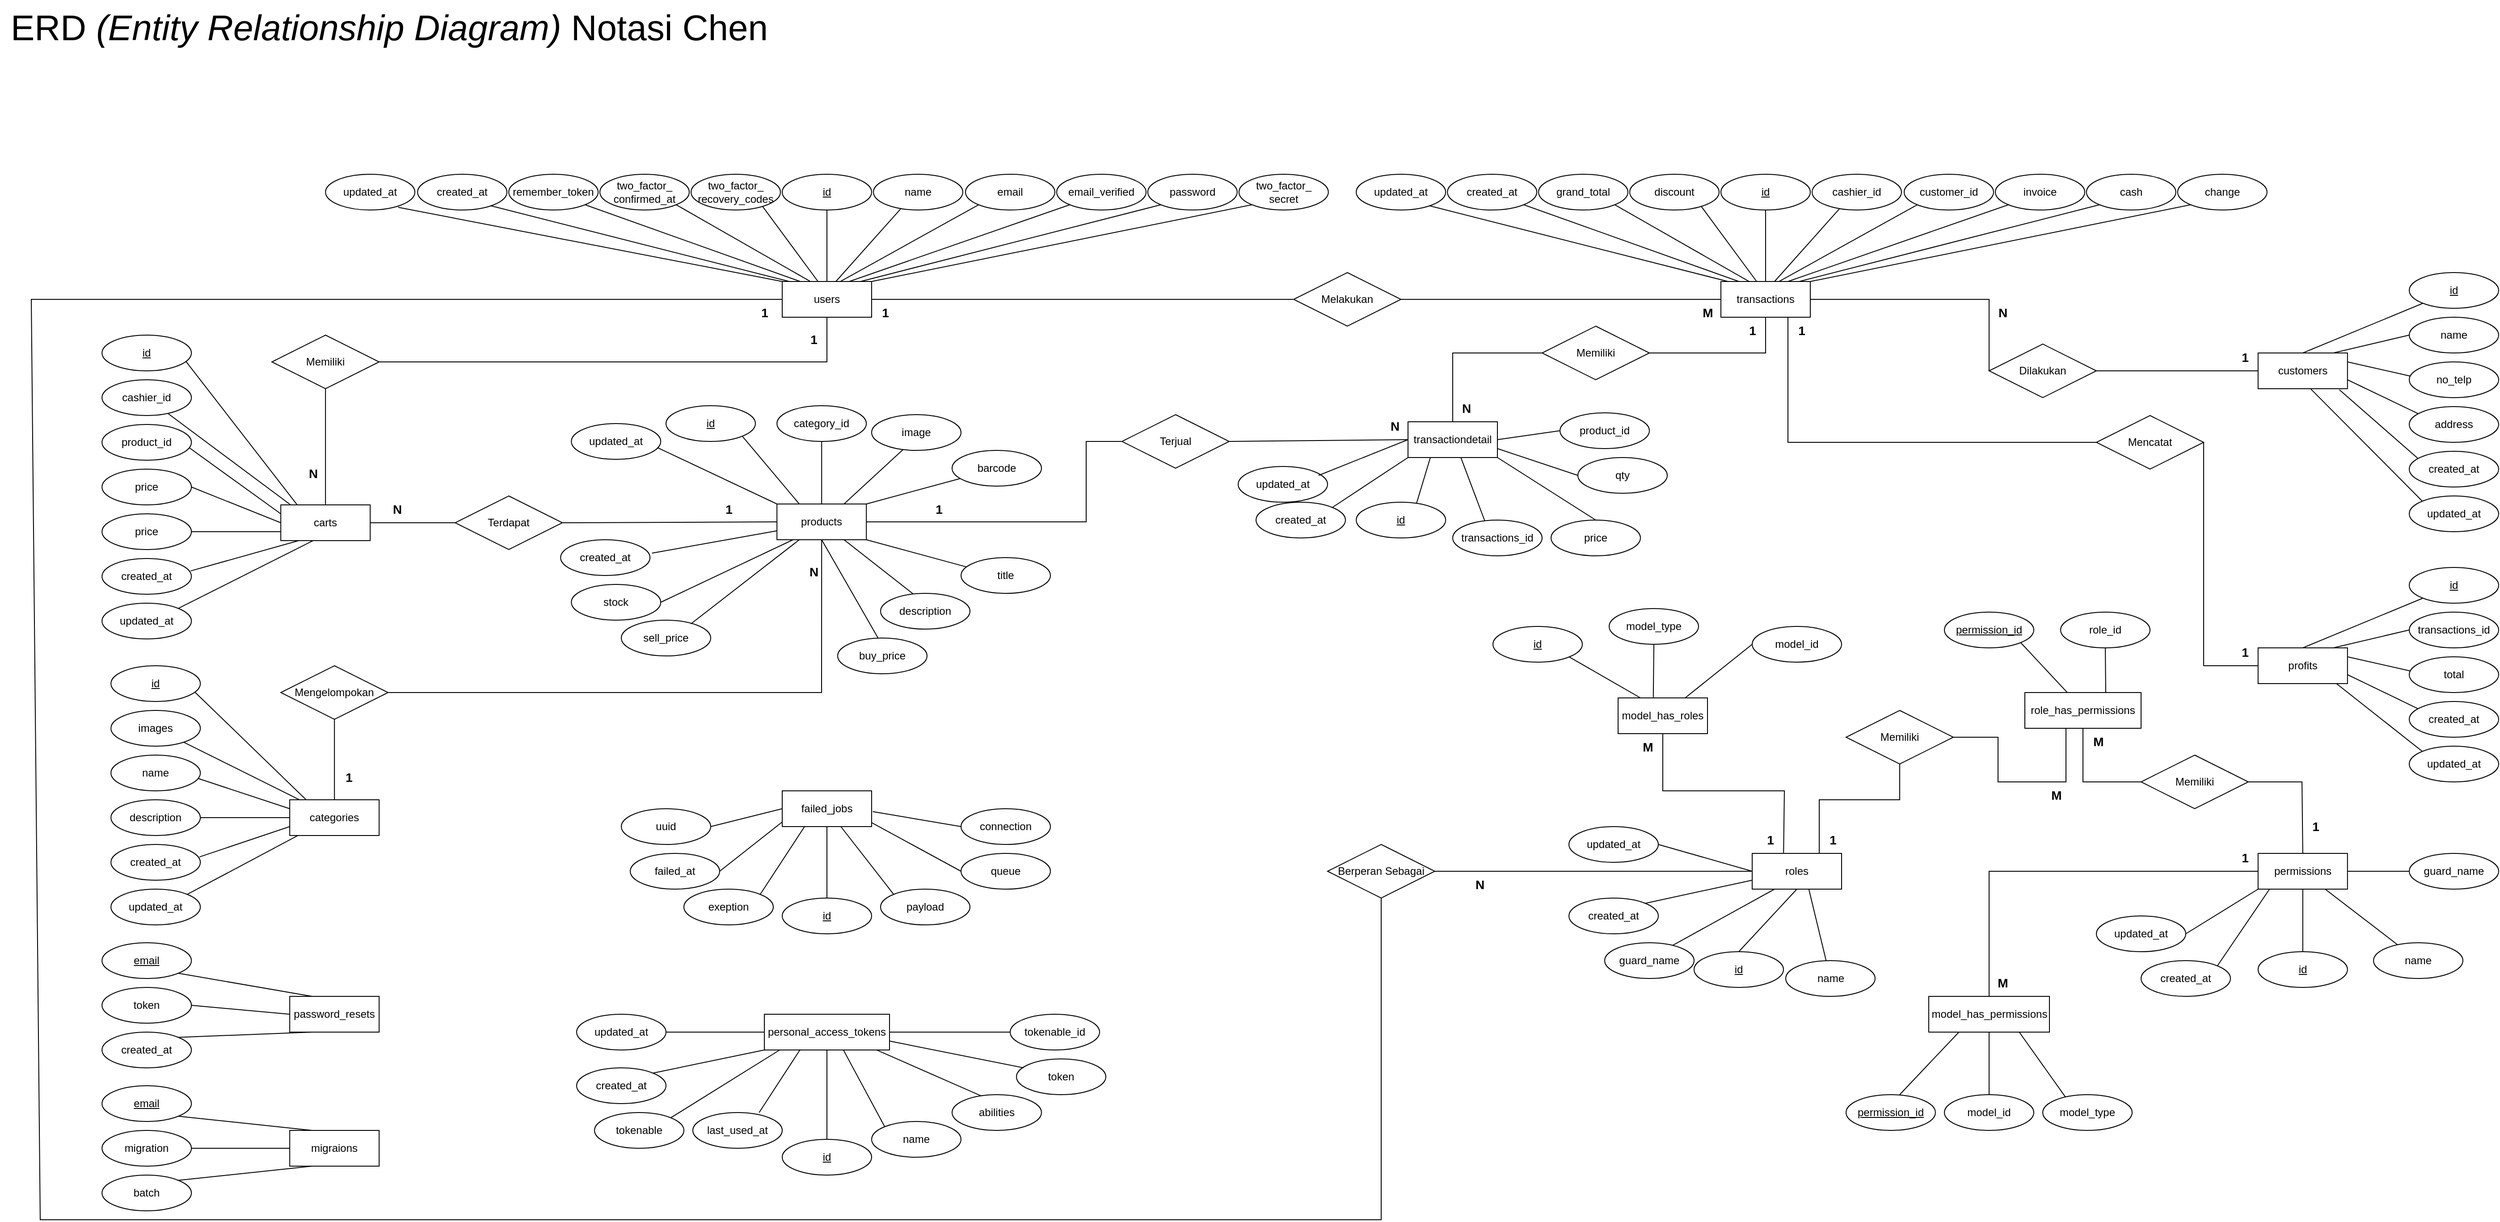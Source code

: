 <mxfile version="27.1.6">
  <diagram id="R2lEEEUBdFMjLlhIrx00" name="Page-1">
    <mxGraphModel dx="9174" dy="3597" grid="1" gridSize="10" guides="1" tooltips="1" connect="1" arrows="1" fold="1" page="1" pageScale="1" pageWidth="850" pageHeight="1100" math="0" shadow="0" extFonts="Permanent Marker^https://fonts.googleapis.com/css?family=Permanent+Marker">
      <root>
        <mxCell id="0" />
        <mxCell id="1" parent="0" />
        <mxCell id="XI2xmRr-VkAx-h7ioAOE-386" value="password_resets" style="whiteSpace=wrap;html=1;align=center;" vertex="1" parent="1">
          <mxGeometry x="-4680.9" y="620" width="100" height="40" as="geometry" />
        </mxCell>
        <mxCell id="XI2xmRr-VkAx-h7ioAOE-387" value="email" style="ellipse;whiteSpace=wrap;html=1;align=center;fontStyle=4;" vertex="1" parent="1">
          <mxGeometry x="-4890.9" y="560" width="100" height="40" as="geometry" />
        </mxCell>
        <mxCell id="XI2xmRr-VkAx-h7ioAOE-396" value="" style="endArrow=none;html=1;rounded=0;entryX=1;entryY=1;entryDx=0;entryDy=0;exitX=0.25;exitY=0;exitDx=0;exitDy=0;" edge="1" parent="1" source="XI2xmRr-VkAx-h7ioAOE-386" target="XI2xmRr-VkAx-h7ioAOE-387">
          <mxGeometry width="50" height="50" relative="1" as="geometry">
            <mxPoint x="-4620.9" y="640" as="sourcePoint" />
            <mxPoint x="-4690.9" y="640" as="targetPoint" />
          </mxGeometry>
        </mxCell>
        <mxCell id="XI2xmRr-VkAx-h7ioAOE-397" value="created_at" style="ellipse;whiteSpace=wrap;html=1;align=center;" vertex="1" parent="1">
          <mxGeometry x="-4890.9" y="660" width="100" height="40" as="geometry" />
        </mxCell>
        <mxCell id="XI2xmRr-VkAx-h7ioAOE-398" value="token" style="ellipse;whiteSpace=wrap;html=1;align=center;" vertex="1" parent="1">
          <mxGeometry x="-4890.9" y="610" width="100" height="40" as="geometry" />
        </mxCell>
        <mxCell id="XI2xmRr-VkAx-h7ioAOE-399" value="" style="endArrow=none;html=1;rounded=0;entryX=1;entryY=0;entryDx=0;entryDy=0;exitX=0.25;exitY=1;exitDx=0;exitDy=0;" edge="1" parent="1" source="XI2xmRr-VkAx-h7ioAOE-386" target="XI2xmRr-VkAx-h7ioAOE-397">
          <mxGeometry width="50" height="50" relative="1" as="geometry">
            <mxPoint x="-4633.9" y="730" as="sourcePoint" />
            <mxPoint x="-4730.9" y="834" as="targetPoint" />
          </mxGeometry>
        </mxCell>
        <mxCell id="XI2xmRr-VkAx-h7ioAOE-400" value="" style="endArrow=none;html=1;rounded=0;entryX=1;entryY=0.5;entryDx=0;entryDy=0;exitX=0;exitY=0.5;exitDx=0;exitDy=0;" edge="1" parent="1" source="XI2xmRr-VkAx-h7ioAOE-386" target="XI2xmRr-VkAx-h7ioAOE-398">
          <mxGeometry width="50" height="50" relative="1" as="geometry">
            <mxPoint x="-4655.9" y="670" as="sourcePoint" />
            <mxPoint x="-4770.9" y="706" as="targetPoint" />
          </mxGeometry>
        </mxCell>
        <mxCell id="XI2xmRr-VkAx-h7ioAOE-401" value="migraions" style="whiteSpace=wrap;html=1;align=center;" vertex="1" parent="1">
          <mxGeometry x="-4680.9" y="770" width="100" height="40" as="geometry" />
        </mxCell>
        <mxCell id="XI2xmRr-VkAx-h7ioAOE-402" value="email" style="ellipse;whiteSpace=wrap;html=1;align=center;fontStyle=4;" vertex="1" parent="1">
          <mxGeometry x="-4890.9" y="720" width="100" height="40" as="geometry" />
        </mxCell>
        <mxCell id="XI2xmRr-VkAx-h7ioAOE-403" value="" style="endArrow=none;html=1;rounded=0;entryX=1;entryY=1;entryDx=0;entryDy=0;exitX=0.25;exitY=0;exitDx=0;exitDy=0;" edge="1" parent="1" source="XI2xmRr-VkAx-h7ioAOE-401" target="XI2xmRr-VkAx-h7ioAOE-402">
          <mxGeometry width="50" height="50" relative="1" as="geometry">
            <mxPoint x="-4620.9" y="790" as="sourcePoint" />
            <mxPoint x="-4690.9" y="790" as="targetPoint" />
          </mxGeometry>
        </mxCell>
        <mxCell id="XI2xmRr-VkAx-h7ioAOE-404" value="batch" style="ellipse;whiteSpace=wrap;html=1;align=center;" vertex="1" parent="1">
          <mxGeometry x="-4890.9" y="820" width="100" height="40" as="geometry" />
        </mxCell>
        <mxCell id="XI2xmRr-VkAx-h7ioAOE-405" value="migration" style="ellipse;whiteSpace=wrap;html=1;align=center;" vertex="1" parent="1">
          <mxGeometry x="-4890.9" y="770" width="100" height="40" as="geometry" />
        </mxCell>
        <mxCell id="XI2xmRr-VkAx-h7ioAOE-406" value="" style="endArrow=none;html=1;rounded=0;entryX=1;entryY=0;entryDx=0;entryDy=0;exitX=0.25;exitY=1;exitDx=0;exitDy=0;" edge="1" parent="1" source="XI2xmRr-VkAx-h7ioAOE-401" target="XI2xmRr-VkAx-h7ioAOE-404">
          <mxGeometry width="50" height="50" relative="1" as="geometry">
            <mxPoint x="-4633.9" y="880" as="sourcePoint" />
            <mxPoint x="-4730.9" y="984" as="targetPoint" />
          </mxGeometry>
        </mxCell>
        <mxCell id="XI2xmRr-VkAx-h7ioAOE-407" value="" style="endArrow=none;html=1;rounded=0;entryX=1;entryY=0.5;entryDx=0;entryDy=0;exitX=0;exitY=0.5;exitDx=0;exitDy=0;" edge="1" parent="1" source="XI2xmRr-VkAx-h7ioAOE-401" target="XI2xmRr-VkAx-h7ioAOE-405">
          <mxGeometry width="50" height="50" relative="1" as="geometry">
            <mxPoint x="-4655.9" y="820" as="sourcePoint" />
            <mxPoint x="-4770.9" y="856" as="targetPoint" />
          </mxGeometry>
        </mxCell>
        <mxCell id="XI2xmRr-VkAx-h7ioAOE-408" value="categories" style="whiteSpace=wrap;html=1;align=center;" vertex="1" parent="1">
          <mxGeometry x="-4680.9" y="400" width="100" height="40" as="geometry" />
        </mxCell>
        <mxCell id="XI2xmRr-VkAx-h7ioAOE-409" value="id" style="ellipse;whiteSpace=wrap;html=1;align=center;fontStyle=4;" vertex="1" parent="1">
          <mxGeometry x="-4880.9" y="250" width="100" height="40" as="geometry" />
        </mxCell>
        <mxCell id="XI2xmRr-VkAx-h7ioAOE-410" value="updated_at" style="ellipse;whiteSpace=wrap;html=1;align=center;" vertex="1" parent="1">
          <mxGeometry x="-4880.9" y="500" width="100" height="40" as="geometry" />
        </mxCell>
        <mxCell id="XI2xmRr-VkAx-h7ioAOE-411" value="created_at" style="ellipse;whiteSpace=wrap;html=1;align=center;" vertex="1" parent="1">
          <mxGeometry x="-4880.9" y="450" width="100" height="40" as="geometry" />
        </mxCell>
        <mxCell id="XI2xmRr-VkAx-h7ioAOE-412" value="description" style="ellipse;whiteSpace=wrap;html=1;align=center;" vertex="1" parent="1">
          <mxGeometry x="-4880.9" y="400" width="100" height="40" as="geometry" />
        </mxCell>
        <mxCell id="XI2xmRr-VkAx-h7ioAOE-413" value="name" style="ellipse;whiteSpace=wrap;html=1;align=center;" vertex="1" parent="1">
          <mxGeometry x="-4880.9" y="350" width="100" height="40" as="geometry" />
        </mxCell>
        <mxCell id="XI2xmRr-VkAx-h7ioAOE-414" value="images" style="ellipse;whiteSpace=wrap;html=1;align=center;" vertex="1" parent="1">
          <mxGeometry x="-4880.9" y="300" width="100" height="40" as="geometry" />
        </mxCell>
        <mxCell id="XI2xmRr-VkAx-h7ioAOE-415" value="" style="endArrow=none;html=1;rounded=0;exitX=0.112;exitY=0.004;exitDx=0;exitDy=0;exitPerimeter=0;" edge="1" parent="1" source="XI2xmRr-VkAx-h7ioAOE-408" target="XI2xmRr-VkAx-h7ioAOE-414">
          <mxGeometry width="50" height="50" relative="1" as="geometry">
            <mxPoint x="-4510.9" y="90" as="sourcePoint" />
            <mxPoint x="-4620.9" y="350" as="targetPoint" />
          </mxGeometry>
        </mxCell>
        <mxCell id="XI2xmRr-VkAx-h7ioAOE-416" value="" style="endArrow=none;html=1;rounded=0;exitX=0.94;exitY=0.74;exitDx=0;exitDy=0;exitPerimeter=0;entryX=0.185;entryY=0.004;entryDx=0;entryDy=0;entryPerimeter=0;" edge="1" parent="1" source="XI2xmRr-VkAx-h7ioAOE-409" target="XI2xmRr-VkAx-h7ioAOE-408">
          <mxGeometry width="50" height="50" relative="1" as="geometry">
            <mxPoint x="-4660.9" y="430" as="sourcePoint" />
            <mxPoint x="-4650.9" y="390" as="targetPoint" />
          </mxGeometry>
        </mxCell>
        <mxCell id="XI2xmRr-VkAx-h7ioAOE-417" value="" style="endArrow=none;html=1;rounded=0;exitX=1;exitY=0;exitDx=0;exitDy=0;entryX=0.092;entryY=0.999;entryDx=0;entryDy=0;entryPerimeter=0;" edge="1" parent="1" source="XI2xmRr-VkAx-h7ioAOE-410" target="XI2xmRr-VkAx-h7ioAOE-408">
          <mxGeometry width="50" height="50" relative="1" as="geometry">
            <mxPoint x="-4730.9" y="380" as="sourcePoint" />
            <mxPoint x="-4690.9" y="450" as="targetPoint" />
          </mxGeometry>
        </mxCell>
        <mxCell id="XI2xmRr-VkAx-h7ioAOE-418" value="" style="endArrow=none;html=1;rounded=0;exitX=0.991;exitY=0.348;exitDx=0;exitDy=0;entryX=0;entryY=0.75;entryDx=0;entryDy=0;exitPerimeter=0;" edge="1" parent="1" source="XI2xmRr-VkAx-h7ioAOE-411" target="XI2xmRr-VkAx-h7ioAOE-408">
          <mxGeometry width="50" height="50" relative="1" as="geometry">
            <mxPoint x="-4660.9" y="476" as="sourcePoint" />
            <mxPoint x="-4600.9" y="440" as="targetPoint" />
          </mxGeometry>
        </mxCell>
        <mxCell id="XI2xmRr-VkAx-h7ioAOE-419" value="" style="endArrow=none;html=1;rounded=0;entryX=1;entryY=0.5;entryDx=0;entryDy=0;exitX=0;exitY=0.5;exitDx=0;exitDy=0;" edge="1" parent="1" source="XI2xmRr-VkAx-h7ioAOE-408" target="XI2xmRr-VkAx-h7ioAOE-412">
          <mxGeometry width="50" height="50" relative="1" as="geometry">
            <mxPoint x="-4690.9" y="420" as="sourcePoint" />
            <mxPoint x="-4760.9" y="420" as="targetPoint" />
          </mxGeometry>
        </mxCell>
        <mxCell id="XI2xmRr-VkAx-h7ioAOE-420" value="" style="endArrow=none;html=1;rounded=0;exitX=0;exitY=0.25;exitDx=0;exitDy=0;entryX=0.979;entryY=0.657;entryDx=0;entryDy=0;entryPerimeter=0;" edge="1" parent="1" source="XI2xmRr-VkAx-h7ioAOE-408" target="XI2xmRr-VkAx-h7ioAOE-413">
          <mxGeometry width="50" height="50" relative="1" as="geometry">
            <mxPoint x="-4570.9" y="460" as="sourcePoint" />
            <mxPoint x="-4760.9" y="379" as="targetPoint" />
          </mxGeometry>
        </mxCell>
        <mxCell id="XI2xmRr-VkAx-h7ioAOE-452" value="carts" style="whiteSpace=wrap;html=1;align=center;" vertex="1" parent="1">
          <mxGeometry x="-4690.9" y="70" width="100" height="40" as="geometry" />
        </mxCell>
        <mxCell id="XI2xmRr-VkAx-h7ioAOE-453" value="id" style="ellipse;whiteSpace=wrap;html=1;align=center;fontStyle=4;" vertex="1" parent="1">
          <mxGeometry x="-4890.9" y="-120" width="100" height="40" as="geometry" />
        </mxCell>
        <mxCell id="XI2xmRr-VkAx-h7ioAOE-454" value="updated_at" style="ellipse;whiteSpace=wrap;html=1;align=center;" vertex="1" parent="1">
          <mxGeometry x="-4890.9" y="180" width="100" height="40" as="geometry" />
        </mxCell>
        <mxCell id="XI2xmRr-VkAx-h7ioAOE-455" value="created_at" style="ellipse;whiteSpace=wrap;html=1;align=center;" vertex="1" parent="1">
          <mxGeometry x="-4890.9" y="130" width="100" height="40" as="geometry" />
        </mxCell>
        <mxCell id="XI2xmRr-VkAx-h7ioAOE-456" value="price" style="ellipse;whiteSpace=wrap;html=1;align=center;" vertex="1" parent="1">
          <mxGeometry x="-4890.9" y="30" width="100" height="40" as="geometry" />
        </mxCell>
        <mxCell id="XI2xmRr-VkAx-h7ioAOE-457" value="product_id" style="ellipse;whiteSpace=wrap;html=1;align=center;" vertex="1" parent="1">
          <mxGeometry x="-4890.9" y="-20" width="100" height="40" as="geometry" />
        </mxCell>
        <mxCell id="XI2xmRr-VkAx-h7ioAOE-458" value="cashier_id" style="ellipse;whiteSpace=wrap;html=1;align=center;" vertex="1" parent="1">
          <mxGeometry x="-4890.9" y="-70" width="100" height="40" as="geometry" />
        </mxCell>
        <mxCell id="XI2xmRr-VkAx-h7ioAOE-459" value="" style="endArrow=none;html=1;rounded=0;exitX=0.112;exitY=0.004;exitDx=0;exitDy=0;exitPerimeter=0;" edge="1" parent="1" source="XI2xmRr-VkAx-h7ioAOE-452" target="XI2xmRr-VkAx-h7ioAOE-458">
          <mxGeometry width="50" height="50" relative="1" as="geometry">
            <mxPoint x="-4520.9" y="-240" as="sourcePoint" />
            <mxPoint x="-4630.9" y="20" as="targetPoint" />
          </mxGeometry>
        </mxCell>
        <mxCell id="XI2xmRr-VkAx-h7ioAOE-460" value="" style="endArrow=none;html=1;rounded=0;exitX=0.94;exitY=0.74;exitDx=0;exitDy=0;exitPerimeter=0;entryX=0.185;entryY=0.004;entryDx=0;entryDy=0;entryPerimeter=0;" edge="1" parent="1" source="XI2xmRr-VkAx-h7ioAOE-453" target="XI2xmRr-VkAx-h7ioAOE-452">
          <mxGeometry width="50" height="50" relative="1" as="geometry">
            <mxPoint x="-4670.9" y="100" as="sourcePoint" />
            <mxPoint x="-4660.9" y="60" as="targetPoint" />
          </mxGeometry>
        </mxCell>
        <mxCell id="XI2xmRr-VkAx-h7ioAOE-461" value="" style="endArrow=none;html=1;rounded=0;exitX=1;exitY=0;exitDx=0;exitDy=0;entryX=0.36;entryY=1.001;entryDx=0;entryDy=0;entryPerimeter=0;" edge="1" parent="1" source="XI2xmRr-VkAx-h7ioAOE-454" target="XI2xmRr-VkAx-h7ioAOE-452">
          <mxGeometry width="50" height="50" relative="1" as="geometry">
            <mxPoint x="-4670.9" y="70.02" as="sourcePoint" />
            <mxPoint x="-4611.7" y="129.98" as="targetPoint" />
          </mxGeometry>
        </mxCell>
        <mxCell id="XI2xmRr-VkAx-h7ioAOE-462" value="" style="endArrow=none;html=1;rounded=0;exitX=0.991;exitY=0.348;exitDx=0;exitDy=0;entryX=0.2;entryY=1;entryDx=0;entryDy=0;exitPerimeter=0;entryPerimeter=0;" edge="1" parent="1" source="XI2xmRr-VkAx-h7ioAOE-455" target="XI2xmRr-VkAx-h7ioAOE-452">
          <mxGeometry width="50" height="50" relative="1" as="geometry">
            <mxPoint x="-4670.9" y="146" as="sourcePoint" />
            <mxPoint x="-4610.9" y="110" as="targetPoint" />
          </mxGeometry>
        </mxCell>
        <mxCell id="XI2xmRr-VkAx-h7ioAOE-463" value="" style="endArrow=none;html=1;rounded=0;entryX=1;entryY=0.5;entryDx=0;entryDy=0;exitX=0;exitY=0.5;exitDx=0;exitDy=0;" edge="1" parent="1" source="XI2xmRr-VkAx-h7ioAOE-452" target="XI2xmRr-VkAx-h7ioAOE-456">
          <mxGeometry width="50" height="50" relative="1" as="geometry">
            <mxPoint x="-4700.9" y="90" as="sourcePoint" />
            <mxPoint x="-4770.9" y="90" as="targetPoint" />
          </mxGeometry>
        </mxCell>
        <mxCell id="XI2xmRr-VkAx-h7ioAOE-464" value="" style="endArrow=none;html=1;rounded=0;exitX=0;exitY=0.25;exitDx=0;exitDy=0;entryX=0.979;entryY=0.657;entryDx=0;entryDy=0;entryPerimeter=0;" edge="1" parent="1" source="XI2xmRr-VkAx-h7ioAOE-452" target="XI2xmRr-VkAx-h7ioAOE-457">
          <mxGeometry width="50" height="50" relative="1" as="geometry">
            <mxPoint x="-4580.9" y="130" as="sourcePoint" />
            <mxPoint x="-4770.9" y="49" as="targetPoint" />
          </mxGeometry>
        </mxCell>
        <mxCell id="XI2xmRr-VkAx-h7ioAOE-465" value="price" style="ellipse;whiteSpace=wrap;html=1;align=center;" vertex="1" parent="1">
          <mxGeometry x="-4890.9" y="80" width="100" height="40" as="geometry" />
        </mxCell>
        <mxCell id="XI2xmRr-VkAx-h7ioAOE-466" value="" style="endArrow=none;html=1;rounded=0;entryX=1;entryY=0.5;entryDx=0;entryDy=0;exitX=0;exitY=0.75;exitDx=0;exitDy=0;" edge="1" parent="1" source="XI2xmRr-VkAx-h7ioAOE-452" target="XI2xmRr-VkAx-h7ioAOE-465">
          <mxGeometry width="50" height="50" relative="1" as="geometry">
            <mxPoint x="-4650.9" y="110" as="sourcePoint" />
            <mxPoint x="-4750.9" y="70" as="targetPoint" />
          </mxGeometry>
        </mxCell>
        <mxCell id="XI2xmRr-VkAx-h7ioAOE-490" value="users" style="whiteSpace=wrap;html=1;align=center;" vertex="1" parent="1">
          <mxGeometry x="-4130" y="-180" width="100" height="40" as="geometry" />
        </mxCell>
        <mxCell id="XI2xmRr-VkAx-h7ioAOE-493" value="id" style="ellipse;whiteSpace=wrap;html=1;align=center;fontStyle=4;" vertex="1" parent="1">
          <mxGeometry x="-4130" y="-300" width="100" height="40" as="geometry" />
        </mxCell>
        <mxCell id="XI2xmRr-VkAx-h7ioAOE-494" value="" style="endArrow=none;html=1;rounded=0;entryX=0.5;entryY=1;entryDx=0;entryDy=0;exitX=0.5;exitY=0;exitDx=0;exitDy=0;" edge="1" parent="1" target="XI2xmRr-VkAx-h7ioAOE-493" source="XI2xmRr-VkAx-h7ioAOE-490">
          <mxGeometry width="50" height="50" relative="1" as="geometry">
            <mxPoint x="-3965" y="-220" as="sourcePoint" />
            <mxPoint x="-4000" y="-200" as="targetPoint" />
          </mxGeometry>
        </mxCell>
        <mxCell id="XI2xmRr-VkAx-h7ioAOE-495" value="name" style="ellipse;whiteSpace=wrap;html=1;align=center;" vertex="1" parent="1">
          <mxGeometry x="-4028" y="-300" width="100" height="40" as="geometry" />
        </mxCell>
        <mxCell id="XI2xmRr-VkAx-h7ioAOE-496" value="" style="endArrow=none;html=1;rounded=0;entryX=0.309;entryY=0.957;entryDx=0;entryDy=0;exitX=0.6;exitY=0;exitDx=0;exitDy=0;entryPerimeter=0;exitPerimeter=0;" edge="1" parent="1" target="XI2xmRr-VkAx-h7ioAOE-495" source="XI2xmRr-VkAx-h7ioAOE-490">
          <mxGeometry width="50" height="50" relative="1" as="geometry">
            <mxPoint x="-3971" y="-201" as="sourcePoint" />
            <mxPoint x="-3390" y="-40" as="targetPoint" />
          </mxGeometry>
        </mxCell>
        <mxCell id="XI2xmRr-VkAx-h7ioAOE-497" value="email" style="ellipse;whiteSpace=wrap;html=1;align=center;" vertex="1" parent="1">
          <mxGeometry x="-3925" y="-300" width="100" height="40" as="geometry" />
        </mxCell>
        <mxCell id="XI2xmRr-VkAx-h7ioAOE-498" value="" style="endArrow=none;html=1;rounded=0;entryX=0;entryY=1;entryDx=0;entryDy=0;exitX=0.649;exitY=0.003;exitDx=0;exitDy=0;exitPerimeter=0;" edge="1" parent="1" target="XI2xmRr-VkAx-h7ioAOE-497" source="XI2xmRr-VkAx-h7ioAOE-490">
          <mxGeometry width="50" height="50" relative="1" as="geometry">
            <mxPoint x="-4000" y="-220" as="sourcePoint" />
            <mxPoint x="-3905" y="-230" as="targetPoint" />
          </mxGeometry>
        </mxCell>
        <mxCell id="XI2xmRr-VkAx-h7ioAOE-499" value="email_verified" style="ellipse;whiteSpace=wrap;html=1;align=center;" vertex="1" parent="1">
          <mxGeometry x="-3823" y="-300" width="100" height="40" as="geometry" />
        </mxCell>
        <mxCell id="XI2xmRr-VkAx-h7ioAOE-500" value="" style="endArrow=none;html=1;rounded=0;entryX=0;entryY=1;entryDx=0;entryDy=0;exitX=0.75;exitY=0;exitDx=0;exitDy=0;" edge="1" parent="1" target="XI2xmRr-VkAx-h7ioAOE-499" source="XI2xmRr-VkAx-h7ioAOE-490">
          <mxGeometry width="50" height="50" relative="1" as="geometry">
            <mxPoint x="-3980" y="-180" as="sourcePoint" />
            <mxPoint x="-3805" y="-230" as="targetPoint" />
          </mxGeometry>
        </mxCell>
        <mxCell id="XI2xmRr-VkAx-h7ioAOE-501" value="password" style="ellipse;whiteSpace=wrap;html=1;align=center;" vertex="1" parent="1">
          <mxGeometry x="-3721.1" y="-300" width="100" height="40" as="geometry" />
        </mxCell>
        <mxCell id="XI2xmRr-VkAx-h7ioAOE-502" value="" style="endArrow=none;html=1;rounded=0;entryX=0;entryY=1;entryDx=0;entryDy=0;exitX=0.881;exitY=-0.004;exitDx=0;exitDy=0;exitPerimeter=0;" edge="1" parent="1" target="XI2xmRr-VkAx-h7ioAOE-501" source="XI2xmRr-VkAx-h7ioAOE-490">
          <mxGeometry width="50" height="50" relative="1" as="geometry">
            <mxPoint x="-4108" y="-229.88" as="sourcePoint" />
            <mxPoint x="-3705.1" y="-230" as="targetPoint" />
          </mxGeometry>
        </mxCell>
        <mxCell id="XI2xmRr-VkAx-h7ioAOE-503" value="two_factor_&lt;br&gt;secret" style="ellipse;whiteSpace=wrap;html=1;align=center;" vertex="1" parent="1">
          <mxGeometry x="-3619.1" y="-300" width="100" height="40" as="geometry" />
        </mxCell>
        <mxCell id="XI2xmRr-VkAx-h7ioAOE-504" value="" style="endArrow=none;html=1;rounded=0;entryX=0;entryY=1;entryDx=0;entryDy=0;exitX=1;exitY=0;exitDx=0;exitDy=0;" edge="1" parent="1" source="XI2xmRr-VkAx-h7ioAOE-490" target="XI2xmRr-VkAx-h7ioAOE-503">
          <mxGeometry width="50" height="50" relative="1" as="geometry">
            <mxPoint x="-3810" y="-154" as="sourcePoint" />
            <mxPoint x="-3474" y="-240" as="targetPoint" />
          </mxGeometry>
        </mxCell>
        <mxCell id="XI2xmRr-VkAx-h7ioAOE-505" value="updated_at" style="ellipse;whiteSpace=wrap;html=1;align=center;" vertex="1" parent="1">
          <mxGeometry x="-4640.9" y="-300" width="100" height="40" as="geometry" />
        </mxCell>
        <mxCell id="XI2xmRr-VkAx-h7ioAOE-506" value="" style="endArrow=none;html=1;rounded=0;entryX=0.813;entryY=0.925;entryDx=0;entryDy=0;exitX=0;exitY=0;exitDx=0;exitDy=0;entryPerimeter=0;" edge="1" parent="1" target="XI2xmRr-VkAx-h7ioAOE-505" source="XI2xmRr-VkAx-h7ioAOE-490">
          <mxGeometry width="50" height="50" relative="1" as="geometry">
            <mxPoint x="-4682.9" y="-180" as="sourcePoint" />
            <mxPoint x="-4002.9" y="-40" as="targetPoint" />
          </mxGeometry>
        </mxCell>
        <mxCell id="XI2xmRr-VkAx-h7ioAOE-507" value="created_at" style="ellipse;whiteSpace=wrap;html=1;align=center;" vertex="1" parent="1">
          <mxGeometry x="-4537.9" y="-300" width="100" height="40" as="geometry" />
        </mxCell>
        <mxCell id="XI2xmRr-VkAx-h7ioAOE-508" value="" style="endArrow=none;html=1;rounded=0;entryX=0.818;entryY=0.882;entryDx=0;entryDy=0;exitX=0.079;exitY=0;exitDx=0;exitDy=0;exitPerimeter=0;entryPerimeter=0;" edge="1" parent="1" target="XI2xmRr-VkAx-h7ioAOE-507" source="XI2xmRr-VkAx-h7ioAOE-490">
          <mxGeometry width="50" height="50" relative="1" as="geometry">
            <mxPoint x="-4677.9" y="-180" as="sourcePoint" />
            <mxPoint x="-4517.9" y="-230" as="targetPoint" />
          </mxGeometry>
        </mxCell>
        <mxCell id="XI2xmRr-VkAx-h7ioAOE-509" value="remember_token" style="ellipse;whiteSpace=wrap;html=1;align=center;" vertex="1" parent="1">
          <mxGeometry x="-4435.9" y="-300" width="100" height="40" as="geometry" />
        </mxCell>
        <mxCell id="XI2xmRr-VkAx-h7ioAOE-510" value="" style="endArrow=none;html=1;rounded=0;entryX=1;entryY=1;entryDx=0;entryDy=0;exitX=0.201;exitY=0;exitDx=0;exitDy=0;exitPerimeter=0;" edge="1" parent="1" target="XI2xmRr-VkAx-h7ioAOE-509" source="XI2xmRr-VkAx-h7ioAOE-490">
          <mxGeometry width="50" height="50" relative="1" as="geometry">
            <mxPoint x="-4667.9" y="-180" as="sourcePoint" />
            <mxPoint x="-4417.9" y="-230" as="targetPoint" />
          </mxGeometry>
        </mxCell>
        <mxCell id="XI2xmRr-VkAx-h7ioAOE-511" value="two_factor_&lt;br&gt;confirmed_at" style="ellipse;whiteSpace=wrap;html=1;align=center;" vertex="1" parent="1">
          <mxGeometry x="-4334" y="-300" width="100" height="40" as="geometry" />
        </mxCell>
        <mxCell id="XI2xmRr-VkAx-h7ioAOE-512" value="" style="endArrow=none;html=1;rounded=0;entryX=1;entryY=1;entryDx=0;entryDy=0;exitX=0.31;exitY=-0.007;exitDx=0;exitDy=0;exitPerimeter=0;" edge="1" parent="1" target="XI2xmRr-VkAx-h7ioAOE-511" source="XI2xmRr-VkAx-h7ioAOE-490">
          <mxGeometry width="50" height="50" relative="1" as="geometry">
            <mxPoint x="-4100" y="-182" as="sourcePoint" />
            <mxPoint x="-4252.1" y="-267.28" as="targetPoint" />
          </mxGeometry>
        </mxCell>
        <mxCell id="XI2xmRr-VkAx-h7ioAOE-513" value="two_factor_&lt;br&gt;recovery_codes" style="ellipse;whiteSpace=wrap;html=1;align=center;" vertex="1" parent="1">
          <mxGeometry x="-4232" y="-300" width="100" height="40" as="geometry" />
        </mxCell>
        <mxCell id="XI2xmRr-VkAx-h7ioAOE-514" value="" style="endArrow=none;html=1;rounded=0;entryX=0.799;entryY=0.895;entryDx=0;entryDy=0;entryPerimeter=0;" edge="1" parent="1" target="XI2xmRr-VkAx-h7ioAOE-513">
          <mxGeometry width="50" height="50" relative="1" as="geometry">
            <mxPoint x="-4090" y="-180" as="sourcePoint" />
            <mxPoint x="-4086.9" y="-240" as="targetPoint" />
          </mxGeometry>
        </mxCell>
        <mxCell id="XI2xmRr-VkAx-h7ioAOE-536" value="transactions" style="whiteSpace=wrap;html=1;align=center;" vertex="1" parent="1">
          <mxGeometry x="-3080.0" y="-180" width="100" height="40" as="geometry" />
        </mxCell>
        <mxCell id="XI2xmRr-VkAx-h7ioAOE-537" value="id" style="ellipse;whiteSpace=wrap;html=1;align=center;fontStyle=4;" vertex="1" parent="1">
          <mxGeometry x="-3080.0" y="-300" width="100" height="40" as="geometry" />
        </mxCell>
        <mxCell id="XI2xmRr-VkAx-h7ioAOE-538" value="" style="endArrow=none;html=1;rounded=0;entryX=0.5;entryY=1;entryDx=0;entryDy=0;exitX=0.5;exitY=0;exitDx=0;exitDy=0;" edge="1" parent="1" source="XI2xmRr-VkAx-h7ioAOE-536" target="XI2xmRr-VkAx-h7ioAOE-537">
          <mxGeometry width="50" height="50" relative="1" as="geometry">
            <mxPoint x="-2915.0" y="-220" as="sourcePoint" />
            <mxPoint x="-2950.0" y="-200" as="targetPoint" />
          </mxGeometry>
        </mxCell>
        <mxCell id="XI2xmRr-VkAx-h7ioAOE-539" value="cashier_id" style="ellipse;whiteSpace=wrap;html=1;align=center;" vertex="1" parent="1">
          <mxGeometry x="-2978.0" y="-300" width="100" height="40" as="geometry" />
        </mxCell>
        <mxCell id="XI2xmRr-VkAx-h7ioAOE-540" value="" style="endArrow=none;html=1;rounded=0;entryX=0.309;entryY=0.957;entryDx=0;entryDy=0;exitX=0.6;exitY=0;exitDx=0;exitDy=0;entryPerimeter=0;exitPerimeter=0;" edge="1" parent="1" source="XI2xmRr-VkAx-h7ioAOE-536" target="XI2xmRr-VkAx-h7ioAOE-539">
          <mxGeometry width="50" height="50" relative="1" as="geometry">
            <mxPoint x="-2921.0" y="-201" as="sourcePoint" />
            <mxPoint x="-2340.0" y="-40" as="targetPoint" />
          </mxGeometry>
        </mxCell>
        <mxCell id="XI2xmRr-VkAx-h7ioAOE-541" value="customer_id" style="ellipse;whiteSpace=wrap;html=1;align=center;" vertex="1" parent="1">
          <mxGeometry x="-2875.0" y="-300" width="100" height="40" as="geometry" />
        </mxCell>
        <mxCell id="XI2xmRr-VkAx-h7ioAOE-542" value="" style="endArrow=none;html=1;rounded=0;entryX=0;entryY=1;entryDx=0;entryDy=0;exitX=0.649;exitY=0.003;exitDx=0;exitDy=0;exitPerimeter=0;" edge="1" parent="1" source="XI2xmRr-VkAx-h7ioAOE-536" target="XI2xmRr-VkAx-h7ioAOE-541">
          <mxGeometry width="50" height="50" relative="1" as="geometry">
            <mxPoint x="-2950.0" y="-220" as="sourcePoint" />
            <mxPoint x="-2855.0" y="-230" as="targetPoint" />
          </mxGeometry>
        </mxCell>
        <mxCell id="XI2xmRr-VkAx-h7ioAOE-543" value="invoice" style="ellipse;whiteSpace=wrap;html=1;align=center;" vertex="1" parent="1">
          <mxGeometry x="-2773.0" y="-300" width="100" height="40" as="geometry" />
        </mxCell>
        <mxCell id="XI2xmRr-VkAx-h7ioAOE-544" value="" style="endArrow=none;html=1;rounded=0;entryX=0;entryY=1;entryDx=0;entryDy=0;exitX=0.75;exitY=0;exitDx=0;exitDy=0;" edge="1" parent="1" source="XI2xmRr-VkAx-h7ioAOE-536" target="XI2xmRr-VkAx-h7ioAOE-543">
          <mxGeometry width="50" height="50" relative="1" as="geometry">
            <mxPoint x="-2930.0" y="-180" as="sourcePoint" />
            <mxPoint x="-2755.0" y="-230" as="targetPoint" />
          </mxGeometry>
        </mxCell>
        <mxCell id="XI2xmRr-VkAx-h7ioAOE-545" value="cash" style="ellipse;whiteSpace=wrap;html=1;align=center;" vertex="1" parent="1">
          <mxGeometry x="-2671.1" y="-300" width="100" height="40" as="geometry" />
        </mxCell>
        <mxCell id="XI2xmRr-VkAx-h7ioAOE-546" value="" style="endArrow=none;html=1;rounded=0;entryX=0;entryY=1;entryDx=0;entryDy=0;exitX=0.881;exitY=-0.004;exitDx=0;exitDy=0;exitPerimeter=0;" edge="1" parent="1" source="XI2xmRr-VkAx-h7ioAOE-536" target="XI2xmRr-VkAx-h7ioAOE-545">
          <mxGeometry width="50" height="50" relative="1" as="geometry">
            <mxPoint x="-3058.0" y="-229.88" as="sourcePoint" />
            <mxPoint x="-2655.1" y="-230" as="targetPoint" />
          </mxGeometry>
        </mxCell>
        <mxCell id="XI2xmRr-VkAx-h7ioAOE-547" value="change" style="ellipse;whiteSpace=wrap;html=1;align=center;" vertex="1" parent="1">
          <mxGeometry x="-2569.1" y="-300" width="100" height="40" as="geometry" />
        </mxCell>
        <mxCell id="XI2xmRr-VkAx-h7ioAOE-548" value="" style="endArrow=none;html=1;rounded=0;entryX=0;entryY=1;entryDx=0;entryDy=0;exitX=1;exitY=0;exitDx=0;exitDy=0;" edge="1" parent="1" source="XI2xmRr-VkAx-h7ioAOE-536" target="XI2xmRr-VkAx-h7ioAOE-547">
          <mxGeometry width="50" height="50" relative="1" as="geometry">
            <mxPoint x="-2760.0" y="-154" as="sourcePoint" />
            <mxPoint x="-2424.0" y="-240" as="targetPoint" />
          </mxGeometry>
        </mxCell>
        <mxCell id="XI2xmRr-VkAx-h7ioAOE-551" value="updated_at" style="ellipse;whiteSpace=wrap;html=1;align=center;" vertex="1" parent="1">
          <mxGeometry x="-3487.9" y="-300" width="100" height="40" as="geometry" />
        </mxCell>
        <mxCell id="XI2xmRr-VkAx-h7ioAOE-552" value="" style="endArrow=none;html=1;rounded=0;entryX=0.818;entryY=0.882;entryDx=0;entryDy=0;exitX=0.079;exitY=0;exitDx=0;exitDy=0;exitPerimeter=0;entryPerimeter=0;" edge="1" parent="1" source="XI2xmRr-VkAx-h7ioAOE-536" target="XI2xmRr-VkAx-h7ioAOE-551">
          <mxGeometry width="50" height="50" relative="1" as="geometry">
            <mxPoint x="-3627.9" y="-180" as="sourcePoint" />
            <mxPoint x="-3467.9" y="-230" as="targetPoint" />
          </mxGeometry>
        </mxCell>
        <mxCell id="XI2xmRr-VkAx-h7ioAOE-553" value="created_at" style="ellipse;whiteSpace=wrap;html=1;align=center;" vertex="1" parent="1">
          <mxGeometry x="-3385.9" y="-300" width="100" height="40" as="geometry" />
        </mxCell>
        <mxCell id="XI2xmRr-VkAx-h7ioAOE-554" value="" style="endArrow=none;html=1;rounded=0;entryX=1;entryY=1;entryDx=0;entryDy=0;exitX=0.201;exitY=0;exitDx=0;exitDy=0;exitPerimeter=0;" edge="1" parent="1" source="XI2xmRr-VkAx-h7ioAOE-536" target="XI2xmRr-VkAx-h7ioAOE-553">
          <mxGeometry width="50" height="50" relative="1" as="geometry">
            <mxPoint x="-3617.9" y="-180" as="sourcePoint" />
            <mxPoint x="-3367.9" y="-230" as="targetPoint" />
          </mxGeometry>
        </mxCell>
        <mxCell id="XI2xmRr-VkAx-h7ioAOE-555" value="grand_total" style="ellipse;whiteSpace=wrap;html=1;align=center;" vertex="1" parent="1">
          <mxGeometry x="-3284.0" y="-300" width="100" height="40" as="geometry" />
        </mxCell>
        <mxCell id="XI2xmRr-VkAx-h7ioAOE-556" value="" style="endArrow=none;html=1;rounded=0;entryX=1;entryY=1;entryDx=0;entryDy=0;exitX=0.31;exitY=-0.007;exitDx=0;exitDy=0;exitPerimeter=0;" edge="1" parent="1" source="XI2xmRr-VkAx-h7ioAOE-536" target="XI2xmRr-VkAx-h7ioAOE-555">
          <mxGeometry width="50" height="50" relative="1" as="geometry">
            <mxPoint x="-3050.0" y="-182" as="sourcePoint" />
            <mxPoint x="-3202.1" y="-267.28" as="targetPoint" />
          </mxGeometry>
        </mxCell>
        <mxCell id="XI2xmRr-VkAx-h7ioAOE-557" value="discount" style="ellipse;whiteSpace=wrap;html=1;align=center;" vertex="1" parent="1">
          <mxGeometry x="-3182.0" y="-300" width="100" height="40" as="geometry" />
        </mxCell>
        <mxCell id="XI2xmRr-VkAx-h7ioAOE-558" value="" style="endArrow=none;html=1;rounded=0;entryX=0.799;entryY=0.895;entryDx=0;entryDy=0;entryPerimeter=0;" edge="1" parent="1" target="XI2xmRr-VkAx-h7ioAOE-557">
          <mxGeometry width="50" height="50" relative="1" as="geometry">
            <mxPoint x="-3040.0" y="-180" as="sourcePoint" />
            <mxPoint x="-3036.9" y="-240" as="targetPoint" />
          </mxGeometry>
        </mxCell>
        <mxCell id="XI2xmRr-VkAx-h7ioAOE-559" value="customers" style="whiteSpace=wrap;html=1;align=center;" vertex="1" parent="1">
          <mxGeometry x="-2479.1" y="-100" width="100" height="40" as="geometry" />
        </mxCell>
        <mxCell id="XI2xmRr-VkAx-h7ioAOE-560" value="id" style="ellipse;whiteSpace=wrap;html=1;align=center;fontStyle=4;" vertex="1" parent="1">
          <mxGeometry x="-2310" y="-190" width="100" height="40" as="geometry" />
        </mxCell>
        <mxCell id="XI2xmRr-VkAx-h7ioAOE-561" value="address" style="ellipse;whiteSpace=wrap;html=1;align=center;" vertex="1" parent="1">
          <mxGeometry x="-2310" y="-40" width="100" height="40" as="geometry" />
        </mxCell>
        <mxCell id="XI2xmRr-VkAx-h7ioAOE-562" value="no_telp" style="ellipse;whiteSpace=wrap;html=1;align=center;" vertex="1" parent="1">
          <mxGeometry x="-2310" y="-90" width="100" height="40" as="geometry" />
        </mxCell>
        <mxCell id="XI2xmRr-VkAx-h7ioAOE-563" value="name" style="ellipse;whiteSpace=wrap;html=1;align=center;" vertex="1" parent="1">
          <mxGeometry x="-2310" y="-140" width="100" height="40" as="geometry" />
        </mxCell>
        <mxCell id="XI2xmRr-VkAx-h7ioAOE-564" value="" style="endArrow=none;html=1;rounded=0;exitX=0.851;exitY=-0.007;exitDx=0;exitDy=0;entryX=0;entryY=0.5;entryDx=0;entryDy=0;exitPerimeter=0;" edge="1" parent="1" source="XI2xmRr-VkAx-h7ioAOE-559" target="XI2xmRr-VkAx-h7ioAOE-563">
          <mxGeometry width="50" height="50" relative="1" as="geometry">
            <mxPoint x="-2425" y="80" as="sourcePoint" />
            <mxPoint x="-2310" y="110" as="targetPoint" />
          </mxGeometry>
        </mxCell>
        <mxCell id="XI2xmRr-VkAx-h7ioAOE-565" value="" style="endArrow=none;html=1;rounded=0;entryX=0.006;entryY=0.394;entryDx=0;entryDy=0;exitX=1;exitY=0.25;exitDx=0;exitDy=0;entryPerimeter=0;" edge="1" parent="1" source="XI2xmRr-VkAx-h7ioAOE-559" target="XI2xmRr-VkAx-h7ioAOE-562">
          <mxGeometry width="50" height="50" relative="1" as="geometry">
            <mxPoint x="-2345" y="110" as="sourcePoint" />
            <mxPoint x="-2295" y="80" as="targetPoint" />
          </mxGeometry>
        </mxCell>
        <mxCell id="XI2xmRr-VkAx-h7ioAOE-566" value="" style="endArrow=none;html=1;rounded=0;exitX=1;exitY=0.75;exitDx=0;exitDy=0;entryX=0.1;entryY=0.198;entryDx=0;entryDy=0;entryPerimeter=0;" edge="1" parent="1" source="XI2xmRr-VkAx-h7ioAOE-559" target="XI2xmRr-VkAx-h7ioAOE-561">
          <mxGeometry width="50" height="50" relative="1" as="geometry">
            <mxPoint x="-2335" y="140" as="sourcePoint" />
            <mxPoint x="-2285" y="120" as="targetPoint" />
          </mxGeometry>
        </mxCell>
        <mxCell id="XI2xmRr-VkAx-h7ioAOE-567" value="" style="endArrow=none;html=1;rounded=0;exitX=0.5;exitY=0;exitDx=0;exitDy=0;" edge="1" parent="1" source="XI2xmRr-VkAx-h7ioAOE-559" target="XI2xmRr-VkAx-h7ioAOE-560">
          <mxGeometry width="50" height="50" relative="1" as="geometry">
            <mxPoint x="-2405" y="110" as="sourcePoint" />
            <mxPoint x="-2475" y="110" as="targetPoint" />
          </mxGeometry>
        </mxCell>
        <mxCell id="XI2xmRr-VkAx-h7ioAOE-568" value="created_at" style="ellipse;whiteSpace=wrap;html=1;align=center;" vertex="1" parent="1">
          <mxGeometry x="-2310" y="10" width="100" height="40" as="geometry" />
        </mxCell>
        <mxCell id="XI2xmRr-VkAx-h7ioAOE-569" value="updated_at" style="ellipse;whiteSpace=wrap;html=1;align=center;" vertex="1" parent="1">
          <mxGeometry x="-2310" y="60" width="100" height="40" as="geometry" />
        </mxCell>
        <mxCell id="XI2xmRr-VkAx-h7ioAOE-570" value="" style="endArrow=none;html=1;rounded=0;exitX=0.909;exitY=1.029;exitDx=0;exitDy=0;exitPerimeter=0;entryX=0.097;entryY=0.201;entryDx=0;entryDy=0;entryPerimeter=0;" edge="1" parent="1" source="XI2xmRr-VkAx-h7ioAOE-559" target="XI2xmRr-VkAx-h7ioAOE-568">
          <mxGeometry width="50" height="50" relative="1" as="geometry">
            <mxPoint x="-2418" y="200" as="sourcePoint" />
            <mxPoint x="-2300" y="20" as="targetPoint" />
          </mxGeometry>
        </mxCell>
        <mxCell id="XI2xmRr-VkAx-h7ioAOE-571" value="" style="endArrow=none;html=1;rounded=0;entryX=0;entryY=0;entryDx=0;entryDy=0;exitX=0.591;exitY=1.011;exitDx=0;exitDy=0;exitPerimeter=0;" edge="1" parent="1" source="XI2xmRr-VkAx-h7ioAOE-559" target="XI2xmRr-VkAx-h7ioAOE-569">
          <mxGeometry width="50" height="50" relative="1" as="geometry">
            <mxPoint x="-2440" y="140" as="sourcePoint" />
            <mxPoint x="-2555" y="176" as="targetPoint" />
          </mxGeometry>
        </mxCell>
        <mxCell id="XI2xmRr-VkAx-h7ioAOE-585" value="profits" style="whiteSpace=wrap;html=1;align=center;" vertex="1" parent="1">
          <mxGeometry x="-2479.1" y="230" width="100" height="40" as="geometry" />
        </mxCell>
        <mxCell id="XI2xmRr-VkAx-h7ioAOE-586" value="id" style="ellipse;whiteSpace=wrap;html=1;align=center;fontStyle=4;" vertex="1" parent="1">
          <mxGeometry x="-2310" y="140" width="100" height="40" as="geometry" />
        </mxCell>
        <mxCell id="XI2xmRr-VkAx-h7ioAOE-588" value="total" style="ellipse;whiteSpace=wrap;html=1;align=center;" vertex="1" parent="1">
          <mxGeometry x="-2310" y="240" width="100" height="40" as="geometry" />
        </mxCell>
        <mxCell id="XI2xmRr-VkAx-h7ioAOE-589" value="transactions_id" style="ellipse;whiteSpace=wrap;html=1;align=center;" vertex="1" parent="1">
          <mxGeometry x="-2310" y="190" width="100" height="40" as="geometry" />
        </mxCell>
        <mxCell id="XI2xmRr-VkAx-h7ioAOE-590" value="" style="endArrow=none;html=1;rounded=0;exitX=0.851;exitY=-0.007;exitDx=0;exitDy=0;entryX=0;entryY=0.5;entryDx=0;entryDy=0;exitPerimeter=0;" edge="1" parent="1" source="XI2xmRr-VkAx-h7ioAOE-585" target="XI2xmRr-VkAx-h7ioAOE-589">
          <mxGeometry width="50" height="50" relative="1" as="geometry">
            <mxPoint x="-2425" y="410" as="sourcePoint" />
            <mxPoint x="-2310" y="440" as="targetPoint" />
          </mxGeometry>
        </mxCell>
        <mxCell id="XI2xmRr-VkAx-h7ioAOE-591" value="" style="endArrow=none;html=1;rounded=0;entryX=0.006;entryY=0.394;entryDx=0;entryDy=0;exitX=1;exitY=0.25;exitDx=0;exitDy=0;entryPerimeter=0;" edge="1" parent="1" source="XI2xmRr-VkAx-h7ioAOE-585" target="XI2xmRr-VkAx-h7ioAOE-588">
          <mxGeometry width="50" height="50" relative="1" as="geometry">
            <mxPoint x="-2345" y="440" as="sourcePoint" />
            <mxPoint x="-2295" y="410" as="targetPoint" />
          </mxGeometry>
        </mxCell>
        <mxCell id="XI2xmRr-VkAx-h7ioAOE-593" value="" style="endArrow=none;html=1;rounded=0;exitX=0.5;exitY=0;exitDx=0;exitDy=0;" edge="1" parent="1" source="XI2xmRr-VkAx-h7ioAOE-585" target="XI2xmRr-VkAx-h7ioAOE-586">
          <mxGeometry width="50" height="50" relative="1" as="geometry">
            <mxPoint x="-2405" y="440" as="sourcePoint" />
            <mxPoint x="-2475" y="440" as="targetPoint" />
          </mxGeometry>
        </mxCell>
        <mxCell id="XI2xmRr-VkAx-h7ioAOE-594" value="created_at" style="ellipse;whiteSpace=wrap;html=1;align=center;" vertex="1" parent="1">
          <mxGeometry x="-2310" y="290" width="100" height="40" as="geometry" />
        </mxCell>
        <mxCell id="XI2xmRr-VkAx-h7ioAOE-595" value="updated_at" style="ellipse;whiteSpace=wrap;html=1;align=center;" vertex="1" parent="1">
          <mxGeometry x="-2310" y="340" width="100" height="40" as="geometry" />
        </mxCell>
        <mxCell id="XI2xmRr-VkAx-h7ioAOE-596" value="" style="endArrow=none;html=1;rounded=0;exitX=1;exitY=0.75;exitDx=0;exitDy=0;entryX=0.097;entryY=0.201;entryDx=0;entryDy=0;entryPerimeter=0;" edge="1" parent="1" source="XI2xmRr-VkAx-h7ioAOE-585" target="XI2xmRr-VkAx-h7ioAOE-594">
          <mxGeometry width="50" height="50" relative="1" as="geometry">
            <mxPoint x="-2418" y="530" as="sourcePoint" />
            <mxPoint x="-2300" y="350" as="targetPoint" />
          </mxGeometry>
        </mxCell>
        <mxCell id="XI2xmRr-VkAx-h7ioAOE-597" value="" style="endArrow=none;html=1;rounded=0;entryX=0;entryY=0;entryDx=0;entryDy=0;exitX=0.88;exitY=1.007;exitDx=0;exitDy=0;exitPerimeter=0;" edge="1" parent="1" source="XI2xmRr-VkAx-h7ioAOE-585" target="XI2xmRr-VkAx-h7ioAOE-595">
          <mxGeometry width="50" height="50" relative="1" as="geometry">
            <mxPoint x="-2440" y="470" as="sourcePoint" />
            <mxPoint x="-2555" y="506" as="targetPoint" />
          </mxGeometry>
        </mxCell>
        <mxCell id="XI2xmRr-VkAx-h7ioAOE-598" value="permissions" style="whiteSpace=wrap;html=1;align=center;" vertex="1" parent="1">
          <mxGeometry x="-2479.1" y="460" width="100" height="40" as="geometry" />
        </mxCell>
        <mxCell id="XI2xmRr-VkAx-h7ioAOE-599" value="id" style="ellipse;whiteSpace=wrap;html=1;align=center;fontStyle=4;" vertex="1" parent="1">
          <mxGeometry x="-2479.1" y="570" width="100" height="40" as="geometry" />
        </mxCell>
        <mxCell id="XI2xmRr-VkAx-h7ioAOE-600" value="guard_name" style="ellipse;whiteSpace=wrap;html=1;align=center;" vertex="1" parent="1">
          <mxGeometry x="-2310" y="460" width="100" height="40" as="geometry" />
        </mxCell>
        <mxCell id="XI2xmRr-VkAx-h7ioAOE-601" value="name" style="ellipse;whiteSpace=wrap;html=1;align=center;" vertex="1" parent="1">
          <mxGeometry x="-2350" y="560" width="100" height="40" as="geometry" />
        </mxCell>
        <mxCell id="XI2xmRr-VkAx-h7ioAOE-602" value="" style="endArrow=none;html=1;rounded=0;exitX=0.75;exitY=1;exitDx=0;exitDy=0;" edge="1" parent="1" source="XI2xmRr-VkAx-h7ioAOE-598" target="XI2xmRr-VkAx-h7ioAOE-601">
          <mxGeometry width="50" height="50" relative="1" as="geometry">
            <mxPoint x="-2810" y="470" as="sourcePoint" />
            <mxPoint x="-2760" y="440" as="targetPoint" />
          </mxGeometry>
        </mxCell>
        <mxCell id="XI2xmRr-VkAx-h7ioAOE-603" value="" style="endArrow=none;html=1;rounded=0;exitX=1;exitY=0.5;exitDx=0;exitDy=0;entryX=0;entryY=0.5;entryDx=0;entryDy=0;" edge="1" parent="1" source="XI2xmRr-VkAx-h7ioAOE-598" target="XI2xmRr-VkAx-h7ioAOE-600">
          <mxGeometry width="50" height="50" relative="1" as="geometry">
            <mxPoint x="-2800" y="500" as="sourcePoint" />
            <mxPoint x="-2750" y="480" as="targetPoint" />
          </mxGeometry>
        </mxCell>
        <mxCell id="XI2xmRr-VkAx-h7ioAOE-604" value="" style="endArrow=none;html=1;rounded=0;entryX=0.5;entryY=0;entryDx=0;entryDy=0;exitX=0.5;exitY=1;exitDx=0;exitDy=0;" edge="1" parent="1" source="XI2xmRr-VkAx-h7ioAOE-598" target="XI2xmRr-VkAx-h7ioAOE-599">
          <mxGeometry width="50" height="50" relative="1" as="geometry">
            <mxPoint x="-2870" y="470" as="sourcePoint" />
            <mxPoint x="-2940" y="470" as="targetPoint" />
          </mxGeometry>
        </mxCell>
        <mxCell id="XI2xmRr-VkAx-h7ioAOE-605" value="created_at" style="ellipse;whiteSpace=wrap;html=1;align=center;" vertex="1" parent="1">
          <mxGeometry x="-2610" y="580" width="100" height="40" as="geometry" />
        </mxCell>
        <mxCell id="XI2xmRr-VkAx-h7ioAOE-606" value="updated_at" style="ellipse;whiteSpace=wrap;html=1;align=center;" vertex="1" parent="1">
          <mxGeometry x="-2660" y="530" width="100" height="40" as="geometry" />
        </mxCell>
        <mxCell id="XI2xmRr-VkAx-h7ioAOE-607" value="" style="endArrow=none;html=1;rounded=0;entryX=1;entryY=0;entryDx=0;entryDy=0;exitX=0.128;exitY=1;exitDx=0;exitDy=0;exitPerimeter=0;" edge="1" parent="1" source="XI2xmRr-VkAx-h7ioAOE-598" target="XI2xmRr-VkAx-h7ioAOE-605">
          <mxGeometry width="50" height="50" relative="1" as="geometry">
            <mxPoint x="-2883" y="560" as="sourcePoint" />
            <mxPoint x="-2980" y="664" as="targetPoint" />
          </mxGeometry>
        </mxCell>
        <mxCell id="XI2xmRr-VkAx-h7ioAOE-608" value="" style="endArrow=none;html=1;rounded=0;entryX=1;entryY=0.5;entryDx=0;entryDy=0;exitX=0;exitY=1;exitDx=0;exitDy=0;" edge="1" parent="1" source="XI2xmRr-VkAx-h7ioAOE-598" target="XI2xmRr-VkAx-h7ioAOE-606">
          <mxGeometry width="50" height="50" relative="1" as="geometry">
            <mxPoint x="-2905" y="500" as="sourcePoint" />
            <mxPoint x="-3020" y="536" as="targetPoint" />
          </mxGeometry>
        </mxCell>
        <mxCell id="XI2xmRr-VkAx-h7ioAOE-620" value="failed_jobs" style="whiteSpace=wrap;html=1;align=center;" vertex="1" parent="1">
          <mxGeometry x="-4130" y="390" width="100" height="40" as="geometry" />
        </mxCell>
        <mxCell id="XI2xmRr-VkAx-h7ioAOE-621" value="id" style="ellipse;whiteSpace=wrap;html=1;align=center;fontStyle=4;" vertex="1" parent="1">
          <mxGeometry x="-4130" y="510" width="100" height="40" as="geometry" />
        </mxCell>
        <mxCell id="XI2xmRr-VkAx-h7ioAOE-622" value="payload" style="ellipse;whiteSpace=wrap;html=1;align=center;" vertex="1" parent="1">
          <mxGeometry x="-4020" y="500" width="100" height="40" as="geometry" />
        </mxCell>
        <mxCell id="XI2xmRr-VkAx-h7ioAOE-623" value="queue" style="ellipse;whiteSpace=wrap;html=1;align=center;" vertex="1" parent="1">
          <mxGeometry x="-3930" y="460" width="100" height="40" as="geometry" />
        </mxCell>
        <mxCell id="XI2xmRr-VkAx-h7ioAOE-624" value="connection" style="ellipse;whiteSpace=wrap;html=1;align=center;" vertex="1" parent="1">
          <mxGeometry x="-3930" y="410" width="100" height="40" as="geometry" />
        </mxCell>
        <mxCell id="XI2xmRr-VkAx-h7ioAOE-625" value="uuid" style="ellipse;whiteSpace=wrap;html=1;align=center;" vertex="1" parent="1">
          <mxGeometry x="-4310" y="410" width="100" height="40" as="geometry" />
        </mxCell>
        <mxCell id="XI2xmRr-VkAx-h7ioAOE-626" value="" style="endArrow=none;html=1;rounded=0;entryX=1;entryY=0.5;entryDx=0;entryDy=0;exitX=0;exitY=0.5;exitDx=0;exitDy=0;" edge="1" parent="1" source="XI2xmRr-VkAx-h7ioAOE-620" target="XI2xmRr-VkAx-h7ioAOE-625">
          <mxGeometry width="50" height="50" relative="1" as="geometry">
            <mxPoint x="-4040" y="390" as="sourcePoint" />
            <mxPoint x="-3460" y="560" as="targetPoint" />
          </mxGeometry>
        </mxCell>
        <mxCell id="XI2xmRr-VkAx-h7ioAOE-627" value="" style="endArrow=none;html=1;rounded=0;entryX=0;entryY=0.5;entryDx=0;entryDy=0;exitX=1.013;exitY=0.582;exitDx=0;exitDy=0;exitPerimeter=0;" edge="1" parent="1" source="XI2xmRr-VkAx-h7ioAOE-620" target="XI2xmRr-VkAx-h7ioAOE-624">
          <mxGeometry width="50" height="50" relative="1" as="geometry">
            <mxPoint x="-3960" y="420" as="sourcePoint" />
            <mxPoint x="-3910" y="390" as="targetPoint" />
          </mxGeometry>
        </mxCell>
        <mxCell id="XI2xmRr-VkAx-h7ioAOE-628" value="" style="endArrow=none;html=1;rounded=0;exitX=0.995;exitY=0.882;exitDx=0;exitDy=0;entryX=0;entryY=0.5;entryDx=0;entryDy=0;exitPerimeter=0;" edge="1" parent="1" source="XI2xmRr-VkAx-h7ioAOE-620" target="XI2xmRr-VkAx-h7ioAOE-623">
          <mxGeometry width="50" height="50" relative="1" as="geometry">
            <mxPoint x="-3950" y="450" as="sourcePoint" />
            <mxPoint x="-3900" y="430" as="targetPoint" />
          </mxGeometry>
        </mxCell>
        <mxCell id="XI2xmRr-VkAx-h7ioAOE-629" value="" style="endArrow=none;html=1;rounded=0;entryX=0;entryY=0;entryDx=0;entryDy=0;" edge="1" parent="1" source="XI2xmRr-VkAx-h7ioAOE-620" target="XI2xmRr-VkAx-h7ioAOE-622">
          <mxGeometry width="50" height="50" relative="1" as="geometry">
            <mxPoint x="-3990" y="480" as="sourcePoint" />
            <mxPoint x="-3915" y="555" as="targetPoint" />
          </mxGeometry>
        </mxCell>
        <mxCell id="XI2xmRr-VkAx-h7ioAOE-630" value="" style="endArrow=none;html=1;rounded=0;entryX=0.5;entryY=0;entryDx=0;entryDy=0;exitX=0.5;exitY=1;exitDx=0;exitDy=0;entryPerimeter=0;" edge="1" parent="1" source="XI2xmRr-VkAx-h7ioAOE-620" target="XI2xmRr-VkAx-h7ioAOE-621">
          <mxGeometry width="50" height="50" relative="1" as="geometry">
            <mxPoint x="-4020" y="420" as="sourcePoint" />
            <mxPoint x="-4090" y="420" as="targetPoint" />
          </mxGeometry>
        </mxCell>
        <mxCell id="XI2xmRr-VkAx-h7ioAOE-631" value="exeption" style="ellipse;whiteSpace=wrap;html=1;align=center;" vertex="1" parent="1">
          <mxGeometry x="-4240" y="500" width="100" height="40" as="geometry" />
        </mxCell>
        <mxCell id="XI2xmRr-VkAx-h7ioAOE-632" value="failed_at" style="ellipse;whiteSpace=wrap;html=1;align=center;" vertex="1" parent="1">
          <mxGeometry x="-4300" y="460" width="100" height="40" as="geometry" />
        </mxCell>
        <mxCell id="XI2xmRr-VkAx-h7ioAOE-633" value="" style="endArrow=none;html=1;rounded=0;entryX=1;entryY=0;entryDx=0;entryDy=0;exitX=0.25;exitY=1;exitDx=0;exitDy=0;" edge="1" parent="1" source="XI2xmRr-VkAx-h7ioAOE-620" target="XI2xmRr-VkAx-h7ioAOE-631">
          <mxGeometry width="50" height="50" relative="1" as="geometry">
            <mxPoint x="-4033" y="510" as="sourcePoint" />
            <mxPoint x="-4130" y="614" as="targetPoint" />
          </mxGeometry>
        </mxCell>
        <mxCell id="XI2xmRr-VkAx-h7ioAOE-634" value="" style="endArrow=none;html=1;rounded=0;entryX=1;entryY=0.5;entryDx=0;entryDy=0;exitX=0.001;exitY=0.868;exitDx=0;exitDy=0;exitPerimeter=0;" edge="1" parent="1" source="XI2xmRr-VkAx-h7ioAOE-620" target="XI2xmRr-VkAx-h7ioAOE-632">
          <mxGeometry width="50" height="50" relative="1" as="geometry">
            <mxPoint x="-4055" y="450" as="sourcePoint" />
            <mxPoint x="-4170" y="486" as="targetPoint" />
          </mxGeometry>
        </mxCell>
        <mxCell id="XI2xmRr-VkAx-h7ioAOE-635" value="personal_access_tokens" style="whiteSpace=wrap;html=1;align=center;" vertex="1" parent="1">
          <mxGeometry x="-4150" y="640" width="140" height="40" as="geometry" />
        </mxCell>
        <mxCell id="XI2xmRr-VkAx-h7ioAOE-636" value="id" style="ellipse;whiteSpace=wrap;html=1;align=center;fontStyle=4;" vertex="1" parent="1">
          <mxGeometry x="-4130" y="780" width="100" height="40" as="geometry" />
        </mxCell>
        <mxCell id="XI2xmRr-VkAx-h7ioAOE-637" value="abilities" style="ellipse;whiteSpace=wrap;html=1;align=center;" vertex="1" parent="1">
          <mxGeometry x="-3940" y="730" width="100" height="40" as="geometry" />
        </mxCell>
        <mxCell id="XI2xmRr-VkAx-h7ioAOE-638" value="token" style="ellipse;whiteSpace=wrap;html=1;align=center;" vertex="1" parent="1">
          <mxGeometry x="-3868" y="690" width="100" height="40" as="geometry" />
        </mxCell>
        <mxCell id="XI2xmRr-VkAx-h7ioAOE-639" value="name" style="ellipse;whiteSpace=wrap;html=1;align=center;" vertex="1" parent="1">
          <mxGeometry x="-4030" y="760" width="100" height="40" as="geometry" />
        </mxCell>
        <mxCell id="XI2xmRr-VkAx-h7ioAOE-640" value="tokenable_id" style="ellipse;whiteSpace=wrap;html=1;align=center;" vertex="1" parent="1">
          <mxGeometry x="-3875" y="640" width="100" height="40" as="geometry" />
        </mxCell>
        <mxCell id="XI2xmRr-VkAx-h7ioAOE-641" value="tokenable" style="ellipse;whiteSpace=wrap;html=1;align=center;" vertex="1" parent="1">
          <mxGeometry x="-4340" y="750" width="100" height="40" as="geometry" />
        </mxCell>
        <mxCell id="XI2xmRr-VkAx-h7ioAOE-642" value="" style="endArrow=none;html=1;rounded=0;entryX=1;entryY=0;entryDx=0;entryDy=0;exitX=0.124;exitY=0.997;exitDx=0;exitDy=0;exitPerimeter=0;" edge="1" parent="1" source="XI2xmRr-VkAx-h7ioAOE-635" target="XI2xmRr-VkAx-h7ioAOE-641">
          <mxGeometry width="50" height="50" relative="1" as="geometry">
            <mxPoint x="-4017.5" y="850" as="sourcePoint" />
            <mxPoint x="-3437.5" y="1020" as="targetPoint" />
          </mxGeometry>
        </mxCell>
        <mxCell id="XI2xmRr-VkAx-h7ioAOE-643" value="" style="endArrow=none;html=1;rounded=0;entryX=0;entryY=0.5;entryDx=0;entryDy=0;exitX=1;exitY=0.5;exitDx=0;exitDy=0;" edge="1" parent="1" source="XI2xmRr-VkAx-h7ioAOE-635" target="XI2xmRr-VkAx-h7ioAOE-640">
          <mxGeometry width="50" height="50" relative="1" as="geometry">
            <mxPoint x="-3937.5" y="880" as="sourcePoint" />
            <mxPoint x="-3887.5" y="850" as="targetPoint" />
          </mxGeometry>
        </mxCell>
        <mxCell id="XI2xmRr-VkAx-h7ioAOE-644" value="" style="endArrow=none;html=1;rounded=0;exitX=0.631;exitY=0.995;exitDx=0;exitDy=0;entryX=0;entryY=0;entryDx=0;entryDy=0;exitPerimeter=0;" edge="1" parent="1" source="XI2xmRr-VkAx-h7ioAOE-635" target="XI2xmRr-VkAx-h7ioAOE-639">
          <mxGeometry width="50" height="50" relative="1" as="geometry">
            <mxPoint x="-3927.5" y="910" as="sourcePoint" />
            <mxPoint x="-3877.5" y="890" as="targetPoint" />
          </mxGeometry>
        </mxCell>
        <mxCell id="XI2xmRr-VkAx-h7ioAOE-645" value="" style="endArrow=none;html=1;rounded=0;exitX=1;exitY=0.75;exitDx=0;exitDy=0;" edge="1" parent="1" source="XI2xmRr-VkAx-h7ioAOE-635">
          <mxGeometry width="50" height="50" relative="1" as="geometry">
            <mxPoint x="-3967.5" y="940" as="sourcePoint" />
            <mxPoint x="-3860" y="700" as="targetPoint" />
          </mxGeometry>
        </mxCell>
        <mxCell id="XI2xmRr-VkAx-h7ioAOE-646" value="" style="endArrow=none;html=1;rounded=0;entryX=0.327;entryY=0.035;entryDx=0;entryDy=0;exitX=0.894;exitY=0.995;exitDx=0;exitDy=0;entryPerimeter=0;exitPerimeter=0;" edge="1" parent="1" source="XI2xmRr-VkAx-h7ioAOE-635" target="XI2xmRr-VkAx-h7ioAOE-637">
          <mxGeometry width="50" height="50" relative="1" as="geometry">
            <mxPoint x="-4037.5" y="910" as="sourcePoint" />
            <mxPoint x="-4027.5" y="1010" as="targetPoint" />
          </mxGeometry>
        </mxCell>
        <mxCell id="XI2xmRr-VkAx-h7ioAOE-647" value="" style="endArrow=none;html=1;rounded=0;entryX=0.5;entryY=0;entryDx=0;entryDy=0;exitX=0.5;exitY=1;exitDx=0;exitDy=0;" edge="1" parent="1" source="XI2xmRr-VkAx-h7ioAOE-635" target="XI2xmRr-VkAx-h7ioAOE-636">
          <mxGeometry width="50" height="50" relative="1" as="geometry">
            <mxPoint x="-3997.5" y="880" as="sourcePoint" />
            <mxPoint x="-4067.5" y="880" as="targetPoint" />
          </mxGeometry>
        </mxCell>
        <mxCell id="XI2xmRr-VkAx-h7ioAOE-648" value="last_used_at" style="ellipse;whiteSpace=wrap;html=1;align=center;" vertex="1" parent="1">
          <mxGeometry x="-4230" y="750" width="100" height="40" as="geometry" />
        </mxCell>
        <mxCell id="XI2xmRr-VkAx-h7ioAOE-649" value="" style="endArrow=none;html=1;rounded=0;entryX=0.741;entryY=0.004;entryDx=0;entryDy=0;exitX=0.287;exitY=0.984;exitDx=0;exitDy=0;entryPerimeter=0;exitPerimeter=0;" edge="1" parent="1" source="XI2xmRr-VkAx-h7ioAOE-635" target="XI2xmRr-VkAx-h7ioAOE-648">
          <mxGeometry width="50" height="50" relative="1" as="geometry">
            <mxPoint x="-3937.5" y="1000" as="sourcePoint" />
            <mxPoint x="-3877.5" y="1117" as="targetPoint" />
          </mxGeometry>
        </mxCell>
        <mxCell id="XI2xmRr-VkAx-h7ioAOE-650" value="created_at" style="ellipse;whiteSpace=wrap;html=1;align=center;" vertex="1" parent="1">
          <mxGeometry x="-4360" y="700" width="100" height="40" as="geometry" />
        </mxCell>
        <mxCell id="XI2xmRr-VkAx-h7ioAOE-651" value="updated_at" style="ellipse;whiteSpace=wrap;html=1;align=center;" vertex="1" parent="1">
          <mxGeometry x="-4360" y="640" width="100" height="40" as="geometry" />
        </mxCell>
        <mxCell id="XI2xmRr-VkAx-h7ioAOE-652" value="" style="endArrow=none;html=1;rounded=0;entryX=1;entryY=0;entryDx=0;entryDy=0;exitX=0;exitY=1;exitDx=0;exitDy=0;" edge="1" parent="1" source="XI2xmRr-VkAx-h7ioAOE-635" target="XI2xmRr-VkAx-h7ioAOE-650">
          <mxGeometry width="50" height="50" relative="1" as="geometry">
            <mxPoint x="-4010.5" y="970" as="sourcePoint" />
            <mxPoint x="-4107.5" y="1074" as="targetPoint" />
          </mxGeometry>
        </mxCell>
        <mxCell id="XI2xmRr-VkAx-h7ioAOE-653" value="" style="endArrow=none;html=1;rounded=0;entryX=1;entryY=0.5;entryDx=0;entryDy=0;exitX=0;exitY=0.5;exitDx=0;exitDy=0;" edge="1" parent="1" source="XI2xmRr-VkAx-h7ioAOE-635" target="XI2xmRr-VkAx-h7ioAOE-651">
          <mxGeometry width="50" height="50" relative="1" as="geometry">
            <mxPoint x="-4032.5" y="910" as="sourcePoint" />
            <mxPoint x="-4147.5" y="946" as="targetPoint" />
          </mxGeometry>
        </mxCell>
        <mxCell id="XI2xmRr-VkAx-h7ioAOE-654" value="model_has_permissions" style="whiteSpace=wrap;html=1;align=center;" vertex="1" parent="1">
          <mxGeometry x="-2847.5" y="620" width="135" height="40" as="geometry" />
        </mxCell>
        <mxCell id="XI2xmRr-VkAx-h7ioAOE-655" value="permission_id" style="ellipse;whiteSpace=wrap;html=1;align=center;fontStyle=4;" vertex="1" parent="1">
          <mxGeometry x="-2940" y="730" width="100" height="40" as="geometry" />
        </mxCell>
        <mxCell id="XI2xmRr-VkAx-h7ioAOE-656" value="model_id" style="ellipse;whiteSpace=wrap;html=1;align=center;" vertex="1" parent="1">
          <mxGeometry x="-2830" y="730" width="100" height="40" as="geometry" />
        </mxCell>
        <mxCell id="XI2xmRr-VkAx-h7ioAOE-657" value="model_type" style="ellipse;whiteSpace=wrap;html=1;align=center;" vertex="1" parent="1">
          <mxGeometry x="-2720" y="730" width="100" height="40" as="geometry" />
        </mxCell>
        <mxCell id="XI2xmRr-VkAx-h7ioAOE-658" value="" style="endArrow=none;html=1;rounded=0;entryX=0.256;entryY=0.073;entryDx=0;entryDy=0;exitX=0.75;exitY=1;exitDx=0;exitDy=0;entryPerimeter=0;" edge="1" parent="1" source="XI2xmRr-VkAx-h7ioAOE-654" target="XI2xmRr-VkAx-h7ioAOE-657">
          <mxGeometry width="50" height="50" relative="1" as="geometry">
            <mxPoint x="-2600" y="710" as="sourcePoint" />
            <mxPoint x="-2020" y="880" as="targetPoint" />
          </mxGeometry>
        </mxCell>
        <mxCell id="XI2xmRr-VkAx-h7ioAOE-659" value="" style="endArrow=none;html=1;rounded=0;entryX=0.5;entryY=0;entryDx=0;entryDy=0;exitX=0.5;exitY=1;exitDx=0;exitDy=0;" edge="1" parent="1" source="XI2xmRr-VkAx-h7ioAOE-654" target="XI2xmRr-VkAx-h7ioAOE-656">
          <mxGeometry width="50" height="50" relative="1" as="geometry">
            <mxPoint x="-2520" y="740" as="sourcePoint" />
            <mxPoint x="-2470" y="710" as="targetPoint" />
          </mxGeometry>
        </mxCell>
        <mxCell id="XI2xmRr-VkAx-h7ioAOE-660" value="" style="endArrow=none;html=1;rounded=0;entryX=0.6;entryY=0;entryDx=0;entryDy=0;exitX=0.25;exitY=1;exitDx=0;exitDy=0;entryPerimeter=0;" edge="1" parent="1" source="XI2xmRr-VkAx-h7ioAOE-654" target="XI2xmRr-VkAx-h7ioAOE-655">
          <mxGeometry width="50" height="50" relative="1" as="geometry">
            <mxPoint x="-2580" y="740" as="sourcePoint" />
            <mxPoint x="-2650" y="740" as="targetPoint" />
          </mxGeometry>
        </mxCell>
        <mxCell id="XI2xmRr-VkAx-h7ioAOE-661" value="role_has_permissions" style="whiteSpace=wrap;html=1;align=center;" vertex="1" parent="1">
          <mxGeometry x="-2740" y="280" width="130" height="40" as="geometry" />
        </mxCell>
        <mxCell id="XI2xmRr-VkAx-h7ioAOE-662" value="permission_id" style="ellipse;whiteSpace=wrap;html=1;align=center;fontStyle=4;" vertex="1" parent="1">
          <mxGeometry x="-2830" y="190" width="100" height="40" as="geometry" />
        </mxCell>
        <mxCell id="XI2xmRr-VkAx-h7ioAOE-663" value="role_id" style="ellipse;whiteSpace=wrap;html=1;align=center;" vertex="1" parent="1">
          <mxGeometry x="-2700" y="190" width="100" height="40" as="geometry" />
        </mxCell>
        <mxCell id="XI2xmRr-VkAx-h7ioAOE-664" value="" style="endArrow=none;html=1;rounded=0;entryX=0.5;entryY=1;entryDx=0;entryDy=0;exitX=0.696;exitY=-0.004;exitDx=0;exitDy=0;exitPerimeter=0;" edge="1" parent="1" source="XI2xmRr-VkAx-h7ioAOE-661" target="XI2xmRr-VkAx-h7ioAOE-663">
          <mxGeometry width="50" height="50" relative="1" as="geometry">
            <mxPoint x="-2690" y="270" as="sourcePoint" />
            <mxPoint x="-2110" y="440" as="targetPoint" />
          </mxGeometry>
        </mxCell>
        <mxCell id="XI2xmRr-VkAx-h7ioAOE-665" value="" style="endArrow=none;html=1;rounded=0;entryX=1;entryY=1;entryDx=0;entryDy=0;exitX=0.364;exitY=-0.004;exitDx=0;exitDy=0;exitPerimeter=0;" edge="1" parent="1" source="XI2xmRr-VkAx-h7ioAOE-661" target="XI2xmRr-VkAx-h7ioAOE-662">
          <mxGeometry width="50" height="50" relative="1" as="geometry">
            <mxPoint x="-2670" y="300" as="sourcePoint" />
            <mxPoint x="-2740" y="300" as="targetPoint" />
          </mxGeometry>
        </mxCell>
        <mxCell id="XI2xmRr-VkAx-h7ioAOE-666" value="roles" style="whiteSpace=wrap;html=1;align=center;" vertex="1" parent="1">
          <mxGeometry x="-3045" y="460" width="100" height="40" as="geometry" />
        </mxCell>
        <mxCell id="XI2xmRr-VkAx-h7ioAOE-667" value="id" style="ellipse;whiteSpace=wrap;html=1;align=center;fontStyle=4;" vertex="1" parent="1">
          <mxGeometry x="-3110" y="570" width="100" height="40" as="geometry" />
        </mxCell>
        <mxCell id="XI2xmRr-VkAx-h7ioAOE-668" value="guard_name" style="ellipse;whiteSpace=wrap;html=1;align=center;" vertex="1" parent="1">
          <mxGeometry x="-3210" y="560" width="100" height="40" as="geometry" />
        </mxCell>
        <mxCell id="XI2xmRr-VkAx-h7ioAOE-669" value="name" style="ellipse;whiteSpace=wrap;html=1;align=center;" vertex="1" parent="1">
          <mxGeometry x="-3007.5" y="580" width="100" height="40" as="geometry" />
        </mxCell>
        <mxCell id="XI2xmRr-VkAx-h7ioAOE-670" value="" style="endArrow=none;html=1;rounded=0;exitX=0.633;exitY=0.995;exitDx=0;exitDy=0;exitPerimeter=0;" edge="1" parent="1" source="XI2xmRr-VkAx-h7ioAOE-666" target="XI2xmRr-VkAx-h7ioAOE-669">
          <mxGeometry width="50" height="50" relative="1" as="geometry">
            <mxPoint x="-2925" y="480" as="sourcePoint" />
            <mxPoint x="-2875" y="450" as="targetPoint" />
          </mxGeometry>
        </mxCell>
        <mxCell id="XI2xmRr-VkAx-h7ioAOE-671" value="" style="endArrow=none;html=1;rounded=0;exitX=0.25;exitY=1;exitDx=0;exitDy=0;entryX=0.76;entryY=0.074;entryDx=0;entryDy=0;entryPerimeter=0;" edge="1" parent="1" source="XI2xmRr-VkAx-h7ioAOE-666" target="XI2xmRr-VkAx-h7ioAOE-668">
          <mxGeometry width="50" height="50" relative="1" as="geometry">
            <mxPoint x="-2915" y="510" as="sourcePoint" />
            <mxPoint x="-3130" y="560" as="targetPoint" />
          </mxGeometry>
        </mxCell>
        <mxCell id="XI2xmRr-VkAx-h7ioAOE-672" value="" style="endArrow=none;html=1;rounded=0;exitX=0.5;exitY=1;exitDx=0;exitDy=0;entryX=0.5;entryY=0;entryDx=0;entryDy=0;" edge="1" parent="1" source="XI2xmRr-VkAx-h7ioAOE-666" target="XI2xmRr-VkAx-h7ioAOE-667">
          <mxGeometry width="50" height="50" relative="1" as="geometry">
            <mxPoint x="-2985" y="480" as="sourcePoint" />
            <mxPoint x="-2980" y="570" as="targetPoint" />
          </mxGeometry>
        </mxCell>
        <mxCell id="XI2xmRr-VkAx-h7ioAOE-673" value="created_at" style="ellipse;whiteSpace=wrap;html=1;align=center;" vertex="1" parent="1">
          <mxGeometry x="-3250" y="510" width="100" height="40" as="geometry" />
        </mxCell>
        <mxCell id="XI2xmRr-VkAx-h7ioAOE-674" value="updated_at" style="ellipse;whiteSpace=wrap;html=1;align=center;" vertex="1" parent="1">
          <mxGeometry x="-3250" y="430" width="100" height="40" as="geometry" />
        </mxCell>
        <mxCell id="XI2xmRr-VkAx-h7ioAOE-675" value="" style="endArrow=none;html=1;rounded=0;entryX=1;entryY=0;entryDx=0;entryDy=0;exitX=0;exitY=0.75;exitDx=0;exitDy=0;" edge="1" parent="1" source="XI2xmRr-VkAx-h7ioAOE-666" target="XI2xmRr-VkAx-h7ioAOE-673">
          <mxGeometry width="50" height="50" relative="1" as="geometry">
            <mxPoint x="-2998" y="570" as="sourcePoint" />
            <mxPoint x="-3095" y="674" as="targetPoint" />
          </mxGeometry>
        </mxCell>
        <mxCell id="XI2xmRr-VkAx-h7ioAOE-676" value="" style="endArrow=none;html=1;rounded=0;entryX=1;entryY=0.5;entryDx=0;entryDy=0;exitX=0;exitY=0.5;exitDx=0;exitDy=0;" edge="1" parent="1" source="XI2xmRr-VkAx-h7ioAOE-666" target="XI2xmRr-VkAx-h7ioAOE-674">
          <mxGeometry width="50" height="50" relative="1" as="geometry">
            <mxPoint x="-3020" y="510" as="sourcePoint" />
            <mxPoint x="-3135" y="546" as="targetPoint" />
          </mxGeometry>
        </mxCell>
        <mxCell id="XI2xmRr-VkAx-h7ioAOE-677" value="model_has_roles" style="whiteSpace=wrap;html=1;align=center;" vertex="1" parent="1">
          <mxGeometry x="-3195" y="286" width="100" height="40" as="geometry" />
        </mxCell>
        <mxCell id="XI2xmRr-VkAx-h7ioAOE-678" value="id" style="ellipse;whiteSpace=wrap;html=1;align=center;fontStyle=4;" vertex="1" parent="1">
          <mxGeometry x="-3335" y="206" width="100" height="40" as="geometry" />
        </mxCell>
        <mxCell id="XI2xmRr-VkAx-h7ioAOE-679" value="model_id" style="ellipse;whiteSpace=wrap;html=1;align=center;" vertex="1" parent="1">
          <mxGeometry x="-3045" y="206" width="100" height="40" as="geometry" />
        </mxCell>
        <mxCell id="XI2xmRr-VkAx-h7ioAOE-680" value="model_type" style="ellipse;whiteSpace=wrap;html=1;align=center;" vertex="1" parent="1">
          <mxGeometry x="-3205" y="186" width="100" height="40" as="geometry" />
        </mxCell>
        <mxCell id="XI2xmRr-VkAx-h7ioAOE-681" value="" style="endArrow=none;html=1;rounded=0;entryX=0.5;entryY=1;entryDx=0;entryDy=0;exitX=0.394;exitY=-0.015;exitDx=0;exitDy=0;exitPerimeter=0;" edge="1" parent="1" source="XI2xmRr-VkAx-h7ioAOE-677" target="XI2xmRr-VkAx-h7ioAOE-680">
          <mxGeometry width="50" height="50" relative="1" as="geometry">
            <mxPoint x="-3155" y="276" as="sourcePoint" />
            <mxPoint x="-2575" y="446" as="targetPoint" />
          </mxGeometry>
        </mxCell>
        <mxCell id="XI2xmRr-VkAx-h7ioAOE-682" value="" style="endArrow=none;html=1;rounded=0;entryX=0;entryY=0.5;entryDx=0;entryDy=0;exitX=0.75;exitY=0;exitDx=0;exitDy=0;" edge="1" parent="1" source="XI2xmRr-VkAx-h7ioAOE-677" target="XI2xmRr-VkAx-h7ioAOE-679">
          <mxGeometry width="50" height="50" relative="1" as="geometry">
            <mxPoint x="-3075" y="306" as="sourcePoint" />
            <mxPoint x="-3025" y="276" as="targetPoint" />
          </mxGeometry>
        </mxCell>
        <mxCell id="XI2xmRr-VkAx-h7ioAOE-683" value="" style="endArrow=none;html=1;rounded=0;entryX=1;entryY=1;entryDx=0;entryDy=0;exitX=0.25;exitY=0;exitDx=0;exitDy=0;" edge="1" parent="1" source="XI2xmRr-VkAx-h7ioAOE-677" target="XI2xmRr-VkAx-h7ioAOE-678">
          <mxGeometry width="50" height="50" relative="1" as="geometry">
            <mxPoint x="-3135" y="306" as="sourcePoint" />
            <mxPoint x="-3205" y="306" as="targetPoint" />
          </mxGeometry>
        </mxCell>
        <mxCell id="XI2xmRr-VkAx-h7ioAOE-684" value="transactiondetail" style="whiteSpace=wrap;html=1;align=center;" vertex="1" parent="1">
          <mxGeometry x="-3430" y="-23" width="100" height="40" as="geometry" />
        </mxCell>
        <mxCell id="XI2xmRr-VkAx-h7ioAOE-685" value="id" style="ellipse;whiteSpace=wrap;html=1;align=center;fontStyle=4;" vertex="1" parent="1">
          <mxGeometry x="-3487.9" y="67" width="100" height="40" as="geometry" />
        </mxCell>
        <mxCell id="XI2xmRr-VkAx-h7ioAOE-686" value="price" style="ellipse;whiteSpace=wrap;html=1;align=center;" vertex="1" parent="1">
          <mxGeometry x="-3270" y="87" width="100" height="40" as="geometry" />
        </mxCell>
        <mxCell id="XI2xmRr-VkAx-h7ioAOE-687" value="qty" style="ellipse;whiteSpace=wrap;html=1;align=center;" vertex="1" parent="1">
          <mxGeometry x="-3240" y="17" width="100" height="40" as="geometry" />
        </mxCell>
        <mxCell id="XI2xmRr-VkAx-h7ioAOE-688" value="product_id" style="ellipse;whiteSpace=wrap;html=1;align=center;" vertex="1" parent="1">
          <mxGeometry x="-3260" y="-33" width="100" height="40" as="geometry" />
        </mxCell>
        <mxCell id="XI2xmRr-VkAx-h7ioAOE-689" value="transactions_id" style="ellipse;whiteSpace=wrap;html=1;align=center;" vertex="1" parent="1">
          <mxGeometry x="-3380" y="87" width="100" height="40" as="geometry" />
        </mxCell>
        <mxCell id="XI2xmRr-VkAx-h7ioAOE-690" value="" style="endArrow=none;html=1;rounded=0;entryX=0.358;entryY=0.019;entryDx=0;entryDy=0;exitX=0.59;exitY=0.991;exitDx=0;exitDy=0;exitPerimeter=0;entryPerimeter=0;" edge="1" parent="1" source="XI2xmRr-VkAx-h7ioAOE-684" target="XI2xmRr-VkAx-h7ioAOE-689">
          <mxGeometry width="50" height="50" relative="1" as="geometry">
            <mxPoint x="-3390" y="-33" as="sourcePoint" />
            <mxPoint x="-2810" y="137" as="targetPoint" />
          </mxGeometry>
        </mxCell>
        <mxCell id="XI2xmRr-VkAx-h7ioAOE-691" value="" style="endArrow=none;html=1;rounded=0;entryX=0;entryY=0.5;entryDx=0;entryDy=0;exitX=1;exitY=0.5;exitDx=0;exitDy=0;" edge="1" parent="1" source="XI2xmRr-VkAx-h7ioAOE-684" target="XI2xmRr-VkAx-h7ioAOE-688">
          <mxGeometry width="50" height="50" relative="1" as="geometry">
            <mxPoint x="-3310" y="-3" as="sourcePoint" />
            <mxPoint x="-3260" y="-33" as="targetPoint" />
          </mxGeometry>
        </mxCell>
        <mxCell id="XI2xmRr-VkAx-h7ioAOE-692" value="" style="endArrow=none;html=1;rounded=0;exitX=1;exitY=0.75;exitDx=0;exitDy=0;entryX=0;entryY=0.5;entryDx=0;entryDy=0;" edge="1" parent="1" source="XI2xmRr-VkAx-h7ioAOE-684" target="XI2xmRr-VkAx-h7ioAOE-687">
          <mxGeometry width="50" height="50" relative="1" as="geometry">
            <mxPoint x="-3300" y="27" as="sourcePoint" />
            <mxPoint x="-3250" y="7" as="targetPoint" />
          </mxGeometry>
        </mxCell>
        <mxCell id="XI2xmRr-VkAx-h7ioAOE-693" value="" style="endArrow=none;html=1;rounded=0;entryX=0.5;entryY=0;entryDx=0;entryDy=0;exitX=1;exitY=1;exitDx=0;exitDy=0;" edge="1" parent="1" source="XI2xmRr-VkAx-h7ioAOE-684" target="XI2xmRr-VkAx-h7ioAOE-686">
          <mxGeometry width="50" height="50" relative="1" as="geometry">
            <mxPoint x="-3340" y="57" as="sourcePoint" />
            <mxPoint x="-3265" y="132" as="targetPoint" />
          </mxGeometry>
        </mxCell>
        <mxCell id="XI2xmRr-VkAx-h7ioAOE-694" value="" style="endArrow=none;html=1;rounded=0;entryX=0.675;entryY=0.027;entryDx=0;entryDy=0;entryPerimeter=0;" edge="1" parent="1" target="XI2xmRr-VkAx-h7ioAOE-685">
          <mxGeometry width="50" height="50" relative="1" as="geometry">
            <mxPoint x="-3405" y="17" as="sourcePoint" />
            <mxPoint x="-3420" y="67" as="targetPoint" />
          </mxGeometry>
        </mxCell>
        <mxCell id="XI2xmRr-VkAx-h7ioAOE-695" value="created_at" style="ellipse;whiteSpace=wrap;html=1;align=center;" vertex="1" parent="1">
          <mxGeometry x="-3600" y="67" width="100" height="40" as="geometry" />
        </mxCell>
        <mxCell id="XI2xmRr-VkAx-h7ioAOE-696" value="updated_at" style="ellipse;whiteSpace=wrap;html=1;align=center;" vertex="1" parent="1">
          <mxGeometry x="-3620" y="27" width="100" height="40" as="geometry" />
        </mxCell>
        <mxCell id="XI2xmRr-VkAx-h7ioAOE-697" value="" style="endArrow=none;html=1;rounded=0;entryX=1;entryY=0;entryDx=0;entryDy=0;exitX=0;exitY=1;exitDx=0;exitDy=0;" edge="1" parent="1" source="XI2xmRr-VkAx-h7ioAOE-684" target="XI2xmRr-VkAx-h7ioAOE-695">
          <mxGeometry width="50" height="50" relative="1" as="geometry">
            <mxPoint x="-3383" y="87" as="sourcePoint" />
            <mxPoint x="-3480" y="191" as="targetPoint" />
          </mxGeometry>
        </mxCell>
        <mxCell id="XI2xmRr-VkAx-h7ioAOE-698" value="" style="endArrow=none;html=1;rounded=0;entryX=1;entryY=0.5;entryDx=0;entryDy=0;exitX=0;exitY=0.5;exitDx=0;exitDy=0;" edge="1" parent="1" source="XI2xmRr-VkAx-h7ioAOE-684">
          <mxGeometry width="50" height="50" relative="1" as="geometry">
            <mxPoint x="-3405" y="27" as="sourcePoint" />
            <mxPoint x="-3530" y="37" as="targetPoint" />
          </mxGeometry>
        </mxCell>
        <mxCell id="XI2xmRr-VkAx-h7ioAOE-699" value="products" style="whiteSpace=wrap;html=1;align=center;" vertex="1" parent="1">
          <mxGeometry x="-4135.9" y="69" width="100" height="40" as="geometry" />
        </mxCell>
        <mxCell id="XI2xmRr-VkAx-h7ioAOE-700" value="sell_price" style="ellipse;whiteSpace=wrap;html=1;align=center;" vertex="1" parent="1">
          <mxGeometry x="-4310" y="199" width="100" height="40" as="geometry" />
        </mxCell>
        <mxCell id="XI2xmRr-VkAx-h7ioAOE-701" value="id" style="ellipse;whiteSpace=wrap;html=1;align=center;fontStyle=4;" vertex="1" parent="1">
          <mxGeometry x="-4260" y="-41" width="100" height="40" as="geometry" />
        </mxCell>
        <mxCell id="XI2xmRr-VkAx-h7ioAOE-702" value="description" style="ellipse;whiteSpace=wrap;html=1;align=center;" vertex="1" parent="1">
          <mxGeometry x="-4020" y="169" width="100" height="40" as="geometry" />
        </mxCell>
        <mxCell id="XI2xmRr-VkAx-h7ioAOE-703" value="title" style="ellipse;whiteSpace=wrap;html=1;align=center;" vertex="1" parent="1">
          <mxGeometry x="-3930" y="129" width="100" height="40" as="geometry" />
        </mxCell>
        <mxCell id="XI2xmRr-VkAx-h7ioAOE-704" value="barcode" style="ellipse;whiteSpace=wrap;html=1;align=center;" vertex="1" parent="1">
          <mxGeometry x="-3940" y="9" width="100" height="40" as="geometry" />
        </mxCell>
        <mxCell id="XI2xmRr-VkAx-h7ioAOE-705" value="image" style="ellipse;whiteSpace=wrap;html=1;align=center;" vertex="1" parent="1">
          <mxGeometry x="-4030" y="-31" width="100" height="40" as="geometry" />
        </mxCell>
        <mxCell id="XI2xmRr-VkAx-h7ioAOE-706" value="category_id" style="ellipse;whiteSpace=wrap;html=1;align=center;" vertex="1" parent="1">
          <mxGeometry x="-4135.9" y="-41" width="100" height="40" as="geometry" />
        </mxCell>
        <mxCell id="XI2xmRr-VkAx-h7ioAOE-707" value="" style="endArrow=none;html=1;rounded=0;entryX=0.5;entryY=1;entryDx=0;entryDy=0;exitX=0.5;exitY=0;exitDx=0;exitDy=0;" edge="1" parent="1" source="XI2xmRr-VkAx-h7ioAOE-699" target="XI2xmRr-VkAx-h7ioAOE-706">
          <mxGeometry width="50" height="50" relative="1" as="geometry">
            <mxPoint x="-4095.9" y="59" as="sourcePoint" />
            <mxPoint x="-3515.9" y="229" as="targetPoint" />
          </mxGeometry>
        </mxCell>
        <mxCell id="XI2xmRr-VkAx-h7ioAOE-708" value="" style="endArrow=none;html=1;rounded=0;entryX=0.353;entryY=0.974;entryDx=0;entryDy=0;exitX=0.75;exitY=0;exitDx=0;exitDy=0;entryPerimeter=0;" edge="1" parent="1" source="XI2xmRr-VkAx-h7ioAOE-699" target="XI2xmRr-VkAx-h7ioAOE-705">
          <mxGeometry width="50" height="50" relative="1" as="geometry">
            <mxPoint x="-4015.9" y="89" as="sourcePoint" />
            <mxPoint x="-3965.9" y="59" as="targetPoint" />
          </mxGeometry>
        </mxCell>
        <mxCell id="XI2xmRr-VkAx-h7ioAOE-709" value="" style="endArrow=none;html=1;rounded=0;exitX=1;exitY=0;exitDx=0;exitDy=0;entryX=0.092;entryY=0.788;entryDx=0;entryDy=0;entryPerimeter=0;" edge="1" parent="1" source="XI2xmRr-VkAx-h7ioAOE-699" target="XI2xmRr-VkAx-h7ioAOE-704">
          <mxGeometry width="50" height="50" relative="1" as="geometry">
            <mxPoint x="-4005.9" y="119" as="sourcePoint" />
            <mxPoint x="-3955.9" y="99" as="targetPoint" />
          </mxGeometry>
        </mxCell>
        <mxCell id="XI2xmRr-VkAx-h7ioAOE-710" value="" style="endArrow=none;html=1;rounded=0;entryX=0.057;entryY=0.258;entryDx=0;entryDy=0;exitX=1;exitY=1;exitDx=0;exitDy=0;entryPerimeter=0;" edge="1" parent="1" source="XI2xmRr-VkAx-h7ioAOE-699" target="XI2xmRr-VkAx-h7ioAOE-703">
          <mxGeometry width="50" height="50" relative="1" as="geometry">
            <mxPoint x="-4045.9" y="149" as="sourcePoint" />
            <mxPoint x="-3970.9" y="224" as="targetPoint" />
          </mxGeometry>
        </mxCell>
        <mxCell id="XI2xmRr-VkAx-h7ioAOE-711" value="" style="endArrow=none;html=1;rounded=0;entryX=0.366;entryY=0.019;entryDx=0;entryDy=0;exitX=0.75;exitY=1;exitDx=0;exitDy=0;entryPerimeter=0;" edge="1" parent="1" source="XI2xmRr-VkAx-h7ioAOE-699" target="XI2xmRr-VkAx-h7ioAOE-702">
          <mxGeometry width="50" height="50" relative="1" as="geometry">
            <mxPoint x="-4115.9" y="119" as="sourcePoint" />
            <mxPoint x="-4105.9" y="219" as="targetPoint" />
          </mxGeometry>
        </mxCell>
        <mxCell id="XI2xmRr-VkAx-h7ioAOE-712" value="" style="endArrow=none;html=1;rounded=0;entryX=0.777;entryY=0.106;entryDx=0;entryDy=0;exitX=0.25;exitY=1;exitDx=0;exitDy=0;entryPerimeter=0;" edge="1" parent="1" source="XI2xmRr-VkAx-h7ioAOE-699" target="XI2xmRr-VkAx-h7ioAOE-700">
          <mxGeometry width="50" height="50" relative="1" as="geometry">
            <mxPoint x="-4060.9" y="149" as="sourcePoint" />
            <mxPoint x="-4135.9" y="205" as="targetPoint" />
          </mxGeometry>
        </mxCell>
        <mxCell id="XI2xmRr-VkAx-h7ioAOE-713" value="" style="endArrow=none;html=1;rounded=0;entryX=1;entryY=1;entryDx=0;entryDy=0;exitX=0.25;exitY=0;exitDx=0;exitDy=0;" edge="1" parent="1" source="XI2xmRr-VkAx-h7ioAOE-699" target="XI2xmRr-VkAx-h7ioAOE-701">
          <mxGeometry width="50" height="50" relative="1" as="geometry">
            <mxPoint x="-4075.9" y="89" as="sourcePoint" />
            <mxPoint x="-4145.9" y="89" as="targetPoint" />
          </mxGeometry>
        </mxCell>
        <mxCell id="XI2xmRr-VkAx-h7ioAOE-714" value="buy_price" style="ellipse;whiteSpace=wrap;html=1;align=center;" vertex="1" parent="1">
          <mxGeometry x="-4068.0" y="219" width="100" height="40" as="geometry" />
        </mxCell>
        <mxCell id="XI2xmRr-VkAx-h7ioAOE-715" value="" style="endArrow=none;html=1;rounded=0;entryX=0.452;entryY=-0.001;entryDx=0;entryDy=0;exitX=0.5;exitY=1;exitDx=0;exitDy=0;entryPerimeter=0;" edge="1" parent="1" source="XI2xmRr-VkAx-h7ioAOE-699" target="XI2xmRr-VkAx-h7ioAOE-714">
          <mxGeometry width="50" height="50" relative="1" as="geometry">
            <mxPoint x="-4015.9" y="209" as="sourcePoint" />
            <mxPoint x="-3955.9" y="326" as="targetPoint" />
          </mxGeometry>
        </mxCell>
        <mxCell id="XI2xmRr-VkAx-h7ioAOE-716" value="created_at" style="ellipse;whiteSpace=wrap;html=1;align=center;" vertex="1" parent="1">
          <mxGeometry x="-4377.9" y="109" width="100" height="40" as="geometry" />
        </mxCell>
        <mxCell id="XI2xmRr-VkAx-h7ioAOE-717" value="updated_at" style="ellipse;whiteSpace=wrap;html=1;align=center;" vertex="1" parent="1">
          <mxGeometry x="-4365.9" y="-21" width="100" height="40" as="geometry" />
        </mxCell>
        <mxCell id="XI2xmRr-VkAx-h7ioAOE-718" value="" style="endArrow=none;html=1;rounded=0;entryX=1.022;entryY=0.375;entryDx=0;entryDy=0;exitX=0;exitY=0.75;exitDx=0;exitDy=0;entryPerimeter=0;" edge="1" parent="1" source="XI2xmRr-VkAx-h7ioAOE-699" target="XI2xmRr-VkAx-h7ioAOE-716">
          <mxGeometry width="50" height="50" relative="1" as="geometry">
            <mxPoint x="-4088.9" y="179" as="sourcePoint" />
            <mxPoint x="-4185.9" y="283" as="targetPoint" />
          </mxGeometry>
        </mxCell>
        <mxCell id="XI2xmRr-VkAx-h7ioAOE-719" value="" style="endArrow=none;html=1;rounded=0;entryX=0.969;entryY=0.68;entryDx=0;entryDy=0;exitX=0;exitY=0;exitDx=0;exitDy=0;entryPerimeter=0;" edge="1" parent="1" source="XI2xmRr-VkAx-h7ioAOE-699" target="XI2xmRr-VkAx-h7ioAOE-717">
          <mxGeometry width="50" height="50" relative="1" as="geometry">
            <mxPoint x="-4110.9" y="119" as="sourcePoint" />
            <mxPoint x="-4225.9" y="155" as="targetPoint" />
          </mxGeometry>
        </mxCell>
        <mxCell id="XI2xmRr-VkAx-h7ioAOE-720" value="stock" style="ellipse;whiteSpace=wrap;html=1;align=center;" vertex="1" parent="1">
          <mxGeometry x="-4365.9" y="159" width="100" height="40" as="geometry" />
        </mxCell>
        <mxCell id="XI2xmRr-VkAx-h7ioAOE-721" value="" style="endArrow=none;html=1;rounded=0;entryX=1;entryY=0.5;entryDx=0;entryDy=0;exitX=0;exitY=0.75;exitDx=0;exitDy=0;" edge="1" parent="1" target="XI2xmRr-VkAx-h7ioAOE-720">
          <mxGeometry width="50" height="50" relative="1" as="geometry">
            <mxPoint x="-4117.9" y="109" as="sourcePoint" />
            <mxPoint x="-4255.9" y="124" as="targetPoint" />
          </mxGeometry>
        </mxCell>
        <mxCell id="XI2xmRr-VkAx-h7ioAOE-723" value="Mengelompokan" style="shape=rhombus;perimeter=rhombusPerimeter;whiteSpace=wrap;html=1;align=center;" vertex="1" parent="1">
          <mxGeometry x="-4690.9" y="250" width="120" height="60" as="geometry" />
        </mxCell>
        <mxCell id="XI2xmRr-VkAx-h7ioAOE-726" value="" style="endArrow=none;html=1;rounded=0;exitX=0.5;exitY=0;exitDx=0;exitDy=0;entryX=0.5;entryY=1;entryDx=0;entryDy=0;" edge="1" parent="1" source="XI2xmRr-VkAx-h7ioAOE-408" target="XI2xmRr-VkAx-h7ioAOE-723">
          <mxGeometry relative="1" as="geometry">
            <mxPoint x="-4090" y="180" as="sourcePoint" />
            <mxPoint x="-3930" y="180" as="targetPoint" />
          </mxGeometry>
        </mxCell>
        <mxCell id="XI2xmRr-VkAx-h7ioAOE-727" value="" style="endArrow=none;html=1;rounded=0;exitX=0.5;exitY=1;exitDx=0;exitDy=0;entryX=1;entryY=0.5;entryDx=0;entryDy=0;" edge="1" parent="1" source="XI2xmRr-VkAx-h7ioAOE-699" target="XI2xmRr-VkAx-h7ioAOE-723">
          <mxGeometry relative="1" as="geometry">
            <mxPoint x="-4610" y="420" as="sourcePoint" />
            <mxPoint x="-4610" y="330" as="targetPoint" />
            <Array as="points">
              <mxPoint x="-4086" y="280" />
            </Array>
          </mxGeometry>
        </mxCell>
        <mxCell id="XI2xmRr-VkAx-h7ioAOE-728" value="Terdapat" style="shape=rhombus;perimeter=rhombusPerimeter;whiteSpace=wrap;html=1;align=center;" vertex="1" parent="1">
          <mxGeometry x="-4495.9" y="60" width="120" height="60" as="geometry" />
        </mxCell>
        <mxCell id="XI2xmRr-VkAx-h7ioAOE-729" value="" style="endArrow=none;html=1;rounded=0;exitX=1;exitY=0.5;exitDx=0;exitDy=0;entryX=0;entryY=0.5;entryDx=0;entryDy=0;" edge="1" parent="1" source="XI2xmRr-VkAx-h7ioAOE-452" target="XI2xmRr-VkAx-h7ioAOE-728">
          <mxGeometry relative="1" as="geometry">
            <mxPoint x="-4640" y="430" as="sourcePoint" />
            <mxPoint x="-4640" y="340" as="targetPoint" />
          </mxGeometry>
        </mxCell>
        <mxCell id="XI2xmRr-VkAx-h7ioAOE-730" value="" style="endArrow=none;html=1;rounded=0;exitX=1;exitY=0.5;exitDx=0;exitDy=0;entryX=0;entryY=0.5;entryDx=0;entryDy=0;" edge="1" parent="1" source="XI2xmRr-VkAx-h7ioAOE-728" target="XI2xmRr-VkAx-h7ioAOE-699">
          <mxGeometry relative="1" as="geometry">
            <mxPoint x="-4375.9" y="79" as="sourcePoint" />
            <mxPoint x="-4455" y="109" as="targetPoint" />
          </mxGeometry>
        </mxCell>
        <mxCell id="XI2xmRr-VkAx-h7ioAOE-731" value="Memiliki" style="shape=rhombus;perimeter=rhombusPerimeter;whiteSpace=wrap;html=1;align=center;" vertex="1" parent="1">
          <mxGeometry x="-4700.9" y="-120" width="120" height="60" as="geometry" />
        </mxCell>
        <mxCell id="XI2xmRr-VkAx-h7ioAOE-735" value="" style="endArrow=none;html=1;rounded=0;exitX=0.5;exitY=0;exitDx=0;exitDy=0;entryX=0.5;entryY=1;entryDx=0;entryDy=0;" edge="1" parent="1" source="XI2xmRr-VkAx-h7ioAOE-452" target="XI2xmRr-VkAx-h7ioAOE-731">
          <mxGeometry relative="1" as="geometry">
            <mxPoint x="-4560" y="80" as="sourcePoint" />
            <mxPoint x="-4465" y="80" as="targetPoint" />
          </mxGeometry>
        </mxCell>
        <mxCell id="XI2xmRr-VkAx-h7ioAOE-738" value="" style="endArrow=none;html=1;rounded=0;exitX=0.5;exitY=1;exitDx=0;exitDy=0;entryX=1;entryY=0.5;entryDx=0;entryDy=0;" edge="1" parent="1" source="XI2xmRr-VkAx-h7ioAOE-490" target="XI2xmRr-VkAx-h7ioAOE-731">
          <mxGeometry relative="1" as="geometry">
            <mxPoint x="-4650" y="130" as="sourcePoint" />
            <mxPoint x="-4650" as="targetPoint" />
            <Array as="points">
              <mxPoint x="-4080" y="-90" />
            </Array>
          </mxGeometry>
        </mxCell>
        <mxCell id="XI2xmRr-VkAx-h7ioAOE-739" value="Melakukan" style="shape=rhombus;perimeter=rhombusPerimeter;whiteSpace=wrap;html=1;align=center;" vertex="1" parent="1">
          <mxGeometry x="-3557.9" y="-190" width="120" height="60" as="geometry" />
        </mxCell>
        <mxCell id="XI2xmRr-VkAx-h7ioAOE-740" value="" style="endArrow=none;html=1;rounded=0;exitX=0;exitY=0.5;exitDx=0;exitDy=0;entryX=1;entryY=0.5;entryDx=0;entryDy=0;" edge="1" parent="1" source="XI2xmRr-VkAx-h7ioAOE-739" target="XI2xmRr-VkAx-h7ioAOE-490">
          <mxGeometry relative="1" as="geometry">
            <mxPoint x="-3950" y="-30" as="sourcePoint" />
            <mxPoint x="-3950" y="-160" as="targetPoint" />
          </mxGeometry>
        </mxCell>
        <mxCell id="XI2xmRr-VkAx-h7ioAOE-741" value="" style="endArrow=none;html=1;rounded=0;exitX=0;exitY=0.5;exitDx=0;exitDy=0;entryX=1;entryY=0.5;entryDx=0;entryDy=0;" edge="1" parent="1" source="XI2xmRr-VkAx-h7ioAOE-536" target="XI2xmRr-VkAx-h7ioAOE-739">
          <mxGeometry relative="1" as="geometry">
            <mxPoint x="-3380" y="-10" as="sourcePoint" />
            <mxPoint x="-3380" y="-140" as="targetPoint" />
          </mxGeometry>
        </mxCell>
        <mxCell id="XI2xmRr-VkAx-h7ioAOE-742" value="Dilakukan" style="shape=rhombus;perimeter=rhombusPerimeter;whiteSpace=wrap;html=1;align=center;" vertex="1" parent="1">
          <mxGeometry x="-2780" y="-110" width="120" height="60" as="geometry" />
        </mxCell>
        <mxCell id="XI2xmRr-VkAx-h7ioAOE-743" value="" style="endArrow=none;html=1;rounded=0;exitX=0;exitY=0.5;exitDx=0;exitDy=0;entryX=1;entryY=0.5;entryDx=0;entryDy=0;" edge="1" parent="1" source="XI2xmRr-VkAx-h7ioAOE-742" target="XI2xmRr-VkAx-h7ioAOE-536">
          <mxGeometry relative="1" as="geometry">
            <mxPoint x="-2532" y="-140" as="sourcePoint" />
            <mxPoint x="-2890" y="-140" as="targetPoint" />
            <Array as="points">
              <mxPoint x="-2780" y="-160" />
            </Array>
          </mxGeometry>
        </mxCell>
        <mxCell id="XI2xmRr-VkAx-h7ioAOE-744" value="" style="endArrow=none;html=1;rounded=0;exitX=0;exitY=0.5;exitDx=0;exitDy=0;entryX=1;entryY=0.5;entryDx=0;entryDy=0;fontStyle=1" edge="1" parent="1" source="XI2xmRr-VkAx-h7ioAOE-559" target="XI2xmRr-VkAx-h7ioAOE-742">
          <mxGeometry relative="1" as="geometry">
            <mxPoint x="-2078" y="-100" as="sourcePoint" />
            <mxPoint x="-2550" y="-100" as="targetPoint" />
          </mxGeometry>
        </mxCell>
        <mxCell id="XI2xmRr-VkAx-h7ioAOE-750" value="Mencatat" style="shape=rhombus;perimeter=rhombusPerimeter;whiteSpace=wrap;html=1;align=center;" vertex="1" parent="1">
          <mxGeometry x="-2660" y="-30" width="120" height="60" as="geometry" />
        </mxCell>
        <mxCell id="XI2xmRr-VkAx-h7ioAOE-751" value="" style="endArrow=none;html=1;rounded=0;exitX=0;exitY=0.5;exitDx=0;exitDy=0;entryX=0.75;entryY=1;entryDx=0;entryDy=0;" edge="1" parent="1" source="XI2xmRr-VkAx-h7ioAOE-750" target="XI2xmRr-VkAx-h7ioAOE-536">
          <mxGeometry relative="1" as="geometry">
            <mxPoint x="-2690" y="-90" as="sourcePoint" />
            <mxPoint x="-2890" y="-170" as="targetPoint" />
            <Array as="points">
              <mxPoint x="-3005" />
            </Array>
          </mxGeometry>
        </mxCell>
        <mxCell id="XI2xmRr-VkAx-h7ioAOE-752" value="" style="endArrow=none;html=1;rounded=0;exitX=0;exitY=0.5;exitDx=0;exitDy=0;entryX=1;entryY=0.5;entryDx=0;entryDy=0;" edge="1" parent="1" source="XI2xmRr-VkAx-h7ioAOE-585" target="XI2xmRr-VkAx-h7ioAOE-750">
          <mxGeometry relative="1" as="geometry">
            <mxPoint x="-2409" y="-60" as="sourcePoint" />
            <mxPoint x="-2590" y="-60" as="targetPoint" />
            <Array as="points">
              <mxPoint x="-2540" y="250" />
            </Array>
          </mxGeometry>
        </mxCell>
        <mxCell id="XI2xmRr-VkAx-h7ioAOE-753" value="Memiliki" style="shape=rhombus;perimeter=rhombusPerimeter;whiteSpace=wrap;html=1;align=center;" vertex="1" parent="1">
          <mxGeometry x="-2610" y="350" width="120" height="60" as="geometry" />
        </mxCell>
        <mxCell id="XI2xmRr-VkAx-h7ioAOE-758" value="" style="endArrow=none;html=1;rounded=0;exitX=0;exitY=0.5;exitDx=0;exitDy=0;entryX=0.5;entryY=1;entryDx=0;entryDy=0;" edge="1" parent="1" source="XI2xmRr-VkAx-h7ioAOE-753" target="XI2xmRr-VkAx-h7ioAOE-661">
          <mxGeometry relative="1" as="geometry">
            <mxPoint x="-2509" y="380" as="sourcePoint" />
            <mxPoint x="-2690" y="380" as="targetPoint" />
            <Array as="points">
              <mxPoint x="-2675" y="380" />
            </Array>
          </mxGeometry>
        </mxCell>
        <mxCell id="XI2xmRr-VkAx-h7ioAOE-759" value="" style="endArrow=none;html=1;rounded=0;exitX=0.5;exitY=0;exitDx=0;exitDy=0;entryX=1;entryY=0.5;entryDx=0;entryDy=0;fontStyle=1" edge="1" parent="1" source="XI2xmRr-VkAx-h7ioAOE-598" target="XI2xmRr-VkAx-h7ioAOE-753">
          <mxGeometry relative="1" as="geometry">
            <mxPoint x="-2219" y="380" as="sourcePoint" />
            <mxPoint x="-2400" y="380" as="targetPoint" />
            <Array as="points">
              <mxPoint x="-2430" y="380" />
            </Array>
          </mxGeometry>
        </mxCell>
        <mxCell id="XI2xmRr-VkAx-h7ioAOE-761" value="" style="endArrow=none;html=1;rounded=0;exitX=0;exitY=0.5;exitDx=0;exitDy=0;entryX=0.5;entryY=0;entryDx=0;entryDy=0;fontStyle=1" edge="1" parent="1" source="XI2xmRr-VkAx-h7ioAOE-598" target="XI2xmRr-VkAx-h7ioAOE-654">
          <mxGeometry relative="1" as="geometry">
            <mxPoint x="-2780" y="510" as="sourcePoint" />
            <mxPoint x="-2790" y="550" as="targetPoint" />
            <Array as="points">
              <mxPoint x="-2780" y="480" />
            </Array>
          </mxGeometry>
        </mxCell>
        <mxCell id="XI2xmRr-VkAx-h7ioAOE-763" value="Memiliki" style="shape=rhombus;perimeter=rhombusPerimeter;whiteSpace=wrap;html=1;align=center;" vertex="1" parent="1">
          <mxGeometry x="-2940" y="300" width="120" height="60" as="geometry" />
        </mxCell>
        <mxCell id="XI2xmRr-VkAx-h7ioAOE-764" value="" style="endArrow=none;html=1;rounded=0;entryX=1;entryY=0.5;entryDx=0;entryDy=0;fontStyle=1;" edge="1" parent="1" target="XI2xmRr-VkAx-h7ioAOE-763">
          <mxGeometry relative="1" as="geometry">
            <mxPoint x="-2694" y="320" as="sourcePoint" />
            <mxPoint x="-2790" y="650" as="targetPoint" />
            <Array as="points">
              <mxPoint x="-2694" y="380" />
              <mxPoint x="-2770" y="380" />
              <mxPoint x="-2770" y="330" />
            </Array>
          </mxGeometry>
        </mxCell>
        <mxCell id="XI2xmRr-VkAx-h7ioAOE-766" value="" style="endArrow=none;html=1;rounded=0;exitX=0.5;exitY=1;exitDx=0;exitDy=0;entryX=0.75;entryY=0;entryDx=0;entryDy=0;fontStyle=1" edge="1" parent="1" source="XI2xmRr-VkAx-h7ioAOE-763" target="XI2xmRr-VkAx-h7ioAOE-666">
          <mxGeometry relative="1" as="geometry">
            <mxPoint x="-3010" y="300" as="sourcePoint" />
            <mxPoint x="-3010" y="410" as="targetPoint" />
            <Array as="points">
              <mxPoint x="-2880" y="400" />
              <mxPoint x="-2970" y="400" />
            </Array>
          </mxGeometry>
        </mxCell>
        <mxCell id="XI2xmRr-VkAx-h7ioAOE-772" value="" style="endArrow=none;html=1;rounded=0;entryX=0.351;entryY=-0.015;entryDx=0;entryDy=0;exitX=0.5;exitY=1;exitDx=0;exitDy=0;entryPerimeter=0;" edge="1" parent="1" source="XI2xmRr-VkAx-h7ioAOE-677" target="XI2xmRr-VkAx-h7ioAOE-666">
          <mxGeometry width="50" height="50" relative="1" as="geometry">
            <mxPoint x="-3085" y="390" as="sourcePoint" />
            <mxPoint x="-3015" y="360" as="targetPoint" />
            <Array as="points">
              <mxPoint x="-3145" y="390" />
              <mxPoint x="-3009" y="390" />
            </Array>
          </mxGeometry>
        </mxCell>
        <mxCell id="XI2xmRr-VkAx-h7ioAOE-773" value="Terjual" style="shape=rhombus;perimeter=rhombusPerimeter;whiteSpace=wrap;html=1;align=center;" vertex="1" parent="1">
          <mxGeometry x="-3750" y="-31" width="120" height="60" as="geometry" />
        </mxCell>
        <mxCell id="XI2xmRr-VkAx-h7ioAOE-774" value="" style="endArrow=none;html=1;rounded=0;entryX=1;entryY=0.5;entryDx=0;entryDy=0;exitX=0;exitY=0.5;exitDx=0;exitDy=0;" edge="1" parent="1" source="XI2xmRr-VkAx-h7ioAOE-773" target="XI2xmRr-VkAx-h7ioAOE-699">
          <mxGeometry width="50" height="50" relative="1" as="geometry">
            <mxPoint x="-3660" y="40" as="sourcePoint" />
            <mxPoint x="-3760" y="80" as="targetPoint" />
            <Array as="points">
              <mxPoint x="-3790" y="-1" />
              <mxPoint x="-3790" y="89" />
            </Array>
          </mxGeometry>
        </mxCell>
        <mxCell id="XI2xmRr-VkAx-h7ioAOE-775" value="" style="endArrow=none;html=1;rounded=0;entryX=1;entryY=0.5;entryDx=0;entryDy=0;exitX=0;exitY=0.5;exitDx=0;exitDy=0;" edge="1" parent="1" source="XI2xmRr-VkAx-h7ioAOE-684" target="XI2xmRr-VkAx-h7ioAOE-773">
          <mxGeometry width="50" height="50" relative="1" as="geometry">
            <mxPoint x="-3410" y="20" as="sourcePoint" />
            <mxPoint x="-3510" y="60" as="targetPoint" />
          </mxGeometry>
        </mxCell>
        <mxCell id="XI2xmRr-VkAx-h7ioAOE-776" value="" style="endArrow=none;html=1;rounded=0;entryX=0.5;entryY=0;entryDx=0;entryDy=0;exitX=0;exitY=0.5;exitDx=0;exitDy=0;" edge="1" parent="1" source="XI2xmRr-VkAx-h7ioAOE-777" target="XI2xmRr-VkAx-h7ioAOE-684">
          <mxGeometry width="50" height="50" relative="1" as="geometry">
            <mxPoint x="-3380" y="-130" as="sourcePoint" />
            <mxPoint x="-3110" y="-20" as="targetPoint" />
            <Array as="points">
              <mxPoint x="-3380" y="-100" />
            </Array>
          </mxGeometry>
        </mxCell>
        <mxCell id="XI2xmRr-VkAx-h7ioAOE-777" value="Memiliki" style="shape=rhombus;perimeter=rhombusPerimeter;whiteSpace=wrap;html=1;align=center;" vertex="1" parent="1">
          <mxGeometry x="-3280" y="-130" width="120" height="60" as="geometry" />
        </mxCell>
        <mxCell id="XI2xmRr-VkAx-h7ioAOE-778" value="" style="endArrow=none;html=1;rounded=0;entryX=1;entryY=0.5;entryDx=0;entryDy=0;exitX=0.5;exitY=1;exitDx=0;exitDy=0;" edge="1" parent="1" source="XI2xmRr-VkAx-h7ioAOE-536" target="XI2xmRr-VkAx-h7ioAOE-777">
          <mxGeometry width="50" height="50" relative="1" as="geometry">
            <mxPoint x="-3250" y="-110" as="sourcePoint" />
            <mxPoint x="-3350" y="-33" as="targetPoint" />
            <Array as="points">
              <mxPoint x="-3030" y="-100" />
            </Array>
          </mxGeometry>
        </mxCell>
        <mxCell id="XI2xmRr-VkAx-h7ioAOE-780" value="N" style="text;html=1;align=center;verticalAlign=middle;resizable=0;points=[];autosize=1;strokeColor=none;fillColor=none;fontSize=14;fontStyle=1" vertex="1" parent="1">
          <mxGeometry x="-4670" y="20" width="30" height="30" as="geometry" />
        </mxCell>
        <mxCell id="XI2xmRr-VkAx-h7ioAOE-781" value="&lt;b&gt;1&lt;/b&gt;" style="text;html=1;align=center;verticalAlign=middle;resizable=0;points=[];autosize=1;strokeColor=none;fillColor=none;fontSize=14;" vertex="1" parent="1">
          <mxGeometry x="-4110" y="-130" width="30" height="30" as="geometry" />
        </mxCell>
        <mxCell id="XI2xmRr-VkAx-h7ioAOE-782" value="&lt;b&gt;1&lt;/b&gt;" style="text;html=1;align=center;verticalAlign=middle;resizable=0;points=[];autosize=1;strokeColor=none;fillColor=none;fontSize=14;" vertex="1" parent="1">
          <mxGeometry x="-4030" y="-160" width="30" height="30" as="geometry" />
        </mxCell>
        <mxCell id="XI2xmRr-VkAx-h7ioAOE-784" value="&lt;b&gt;M&lt;/b&gt;" style="text;html=1;align=center;verticalAlign=middle;resizable=0;points=[];autosize=1;strokeColor=none;fillColor=none;fontSize=14;" vertex="1" parent="1">
          <mxGeometry x="-3115" y="-160" width="40" height="30" as="geometry" />
        </mxCell>
        <mxCell id="XI2xmRr-VkAx-h7ioAOE-785" value="&lt;b&gt;N&lt;/b&gt;" style="text;html=1;align=center;verticalAlign=middle;resizable=0;points=[];autosize=1;strokeColor=none;fillColor=none;fontSize=14;" vertex="1" parent="1">
          <mxGeometry x="-2780" y="-160" width="30" height="30" as="geometry" />
        </mxCell>
        <mxCell id="XI2xmRr-VkAx-h7ioAOE-787" value="&lt;b&gt;1&lt;/b&gt;" style="text;html=1;align=center;verticalAlign=middle;resizable=0;points=[];autosize=1;strokeColor=none;fillColor=none;fontSize=14;" vertex="1" parent="1">
          <mxGeometry x="-2509.1" y="-110" width="30" height="30" as="geometry" />
        </mxCell>
        <mxCell id="XI2xmRr-VkAx-h7ioAOE-788" value="&lt;b&gt;1&lt;/b&gt;" style="text;html=1;align=center;verticalAlign=middle;resizable=0;points=[];autosize=1;strokeColor=none;fillColor=none;fontSize=14;" vertex="1" parent="1">
          <mxGeometry x="-3005" y="-140" width="30" height="30" as="geometry" />
        </mxCell>
        <mxCell id="XI2xmRr-VkAx-h7ioAOE-789" value="&lt;b&gt;1&lt;/b&gt;" style="text;html=1;align=center;verticalAlign=middle;resizable=0;points=[];autosize=1;strokeColor=none;fillColor=none;fontSize=14;" vertex="1" parent="1">
          <mxGeometry x="-2509.1" y="220" width="30" height="30" as="geometry" />
        </mxCell>
        <mxCell id="XI2xmRr-VkAx-h7ioAOE-790" value="&lt;b&gt;1&lt;/b&gt;" style="text;html=1;align=center;verticalAlign=middle;resizable=0;points=[];autosize=1;strokeColor=none;fillColor=none;fontSize=14;" vertex="1" parent="1">
          <mxGeometry x="-2509.1" y="450" width="30" height="30" as="geometry" />
        </mxCell>
        <mxCell id="XI2xmRr-VkAx-h7ioAOE-791" value="&lt;b&gt;1&lt;/b&gt;" style="text;html=1;align=center;verticalAlign=middle;resizable=0;points=[];autosize=1;strokeColor=none;fillColor=none;fontSize=14;" vertex="1" parent="1">
          <mxGeometry x="-2430" y="415" width="30" height="30" as="geometry" />
        </mxCell>
        <mxCell id="XI2xmRr-VkAx-h7ioAOE-792" value="&lt;b&gt;M&lt;/b&gt;" style="text;html=1;align=center;verticalAlign=middle;resizable=0;points=[];autosize=1;strokeColor=none;fillColor=none;fontSize=14;" vertex="1" parent="1">
          <mxGeometry x="-2785" y="590" width="40" height="30" as="geometry" />
        </mxCell>
        <mxCell id="XI2xmRr-VkAx-h7ioAOE-794" value="&lt;b&gt;M&lt;/b&gt;" style="text;html=1;align=center;verticalAlign=middle;resizable=0;points=[];autosize=1;strokeColor=none;fillColor=none;fontSize=14;" vertex="1" parent="1">
          <mxGeometry x="-2678" y="320" width="40" height="30" as="geometry" />
        </mxCell>
        <mxCell id="XI2xmRr-VkAx-h7ioAOE-795" value="&lt;b&gt;M&lt;/b&gt;" style="text;html=1;align=center;verticalAlign=middle;resizable=0;points=[];autosize=1;strokeColor=none;fillColor=none;fontSize=14;" vertex="1" parent="1">
          <mxGeometry x="-2725" y="380" width="40" height="30" as="geometry" />
        </mxCell>
        <mxCell id="XI2xmRr-VkAx-h7ioAOE-796" value="&lt;b&gt;1&lt;/b&gt;" style="text;html=1;align=center;verticalAlign=middle;resizable=0;points=[];autosize=1;strokeColor=none;fillColor=none;fontSize=14;" vertex="1" parent="1">
          <mxGeometry x="-2970" y="430" width="30" height="30" as="geometry" />
        </mxCell>
        <mxCell id="XI2xmRr-VkAx-h7ioAOE-797" value="&lt;b&gt;1&lt;/b&gt;" style="text;html=1;align=center;verticalAlign=middle;resizable=0;points=[];autosize=1;strokeColor=none;fillColor=none;fontSize=14;" vertex="1" parent="1">
          <mxGeometry x="-3040" y="430" width="30" height="30" as="geometry" />
        </mxCell>
        <mxCell id="XI2xmRr-VkAx-h7ioAOE-798" value="&lt;b&gt;M&lt;/b&gt;" style="text;html=1;align=center;verticalAlign=middle;resizable=0;points=[];autosize=1;strokeColor=none;fillColor=none;fontSize=14;" vertex="1" parent="1">
          <mxGeometry x="-3182" y="326" width="40" height="30" as="geometry" />
        </mxCell>
        <mxCell id="XI2xmRr-VkAx-h7ioAOE-799" value="N" style="text;html=1;align=center;verticalAlign=middle;resizable=0;points=[];autosize=1;strokeColor=none;fillColor=none;fontSize=14;fontStyle=1" vertex="1" parent="1">
          <mxGeometry x="-3380" y="-53" width="30" height="30" as="geometry" />
        </mxCell>
        <mxCell id="XI2xmRr-VkAx-h7ioAOE-800" value="&lt;b&gt;1&lt;/b&gt;" style="text;html=1;align=center;verticalAlign=middle;resizable=0;points=[];autosize=1;strokeColor=none;fillColor=none;fontSize=14;" vertex="1" parent="1">
          <mxGeometry x="-3060" y="-140" width="30" height="30" as="geometry" />
        </mxCell>
        <mxCell id="XI2xmRr-VkAx-h7ioAOE-801" value="&lt;b&gt;N&lt;/b&gt;" style="text;html=1;align=center;verticalAlign=middle;resizable=0;points=[];autosize=1;strokeColor=none;fillColor=none;fontSize=14;" vertex="1" parent="1">
          <mxGeometry x="-3460" y="-33" width="30" height="30" as="geometry" />
        </mxCell>
        <mxCell id="XI2xmRr-VkAx-h7ioAOE-802" value="&lt;b&gt;1&lt;/b&gt;" style="text;html=1;align=center;verticalAlign=middle;resizable=0;points=[];autosize=1;strokeColor=none;fillColor=none;fontSize=14;" vertex="1" parent="1">
          <mxGeometry x="-3970" y="60" width="30" height="30" as="geometry" />
        </mxCell>
        <mxCell id="XI2xmRr-VkAx-h7ioAOE-803" value="&lt;b&gt;N&lt;/b&gt;" style="text;html=1;align=center;verticalAlign=middle;resizable=0;points=[];autosize=1;strokeColor=none;fillColor=none;fontSize=14;" vertex="1" parent="1">
          <mxGeometry x="-4110" y="130" width="30" height="30" as="geometry" />
        </mxCell>
        <mxCell id="XI2xmRr-VkAx-h7ioAOE-804" value="&lt;b&gt;1&lt;/b&gt;" style="text;html=1;align=center;verticalAlign=middle;resizable=0;points=[];autosize=1;strokeColor=none;fillColor=none;fontSize=14;" vertex="1" parent="1">
          <mxGeometry x="-4630" y="360" width="30" height="30" as="geometry" />
        </mxCell>
        <mxCell id="XI2xmRr-VkAx-h7ioAOE-805" value="&lt;b&gt;1&lt;/b&gt;" style="text;html=1;align=center;verticalAlign=middle;resizable=0;points=[];autosize=1;strokeColor=none;fillColor=none;fontSize=14;" vertex="1" parent="1">
          <mxGeometry x="-4205" y="60" width="30" height="30" as="geometry" />
        </mxCell>
        <mxCell id="XI2xmRr-VkAx-h7ioAOE-806" value="N" style="text;html=1;align=center;verticalAlign=middle;resizable=0;points=[];autosize=1;strokeColor=none;fillColor=none;fontSize=14;fontStyle=1" vertex="1" parent="1">
          <mxGeometry x="-4575.9" y="60" width="30" height="30" as="geometry" />
        </mxCell>
        <mxCell id="XI2xmRr-VkAx-h7ioAOE-807" value="Berperan Sebagai" style="shape=rhombus;perimeter=rhombusPerimeter;whiteSpace=wrap;html=1;align=center;" vertex="1" parent="1">
          <mxGeometry x="-3520" y="450" width="120" height="60" as="geometry" />
        </mxCell>
        <mxCell id="XI2xmRr-VkAx-h7ioAOE-808" value="" style="endArrow=none;html=1;rounded=0;exitX=0.5;exitY=1;exitDx=0;exitDy=0;entryX=0;entryY=0.5;entryDx=0;entryDy=0;" edge="1" parent="1" source="XI2xmRr-VkAx-h7ioAOE-807" target="XI2xmRr-VkAx-h7ioAOE-490">
          <mxGeometry relative="1" as="geometry">
            <mxPoint x="-3698" y="-170" as="sourcePoint" />
            <mxPoint x="-4170" y="-170" as="targetPoint" />
            <Array as="points">
              <mxPoint x="-3460" y="870" />
              <mxPoint x="-4960" y="870" />
              <mxPoint x="-4970" y="-160" />
            </Array>
          </mxGeometry>
        </mxCell>
        <mxCell id="XI2xmRr-VkAx-h7ioAOE-810" value="" style="endArrow=none;html=1;rounded=0;entryX=1;entryY=0.5;entryDx=0;entryDy=0;exitX=0;exitY=0.5;exitDx=0;exitDy=0;" edge="1" parent="1" source="XI2xmRr-VkAx-h7ioAOE-666" target="XI2xmRr-VkAx-h7ioAOE-807">
          <mxGeometry width="50" height="50" relative="1" as="geometry">
            <mxPoint x="-3150" y="470" as="sourcePoint" />
            <mxPoint x="-3350" y="472" as="targetPoint" />
          </mxGeometry>
        </mxCell>
        <mxCell id="XI2xmRr-VkAx-h7ioAOE-811" value="1" style="text;html=1;align=center;verticalAlign=middle;resizable=0;points=[];autosize=1;strokeColor=none;fillColor=none;fontSize=14;fontStyle=1" vertex="1" parent="1">
          <mxGeometry x="-4165" y="-160" width="30" height="30" as="geometry" />
        </mxCell>
        <mxCell id="XI2xmRr-VkAx-h7ioAOE-814" value="&lt;b&gt;N&lt;/b&gt;" style="text;html=1;align=center;verticalAlign=middle;resizable=0;points=[];autosize=1;strokeColor=none;fillColor=none;fontSize=14;" vertex="1" parent="1">
          <mxGeometry x="-3365" y="480" width="30" height="30" as="geometry" />
        </mxCell>
        <mxCell id="XI2xmRr-VkAx-h7ioAOE-815" value="&lt;font style=&quot;font-size: 40px;&quot;&gt;ERD &lt;i style=&quot;&quot;&gt;(Entity Relationship Diagram)&lt;/i&gt; Notasi Chen&lt;/font&gt;" style="text;html=1;align=center;verticalAlign=middle;resizable=0;points=[];autosize=1;strokeColor=none;fillColor=none;" vertex="1" parent="1">
          <mxGeometry x="-5005" y="-495" width="870" height="60" as="geometry" />
        </mxCell>
      </root>
    </mxGraphModel>
  </diagram>
</mxfile>
